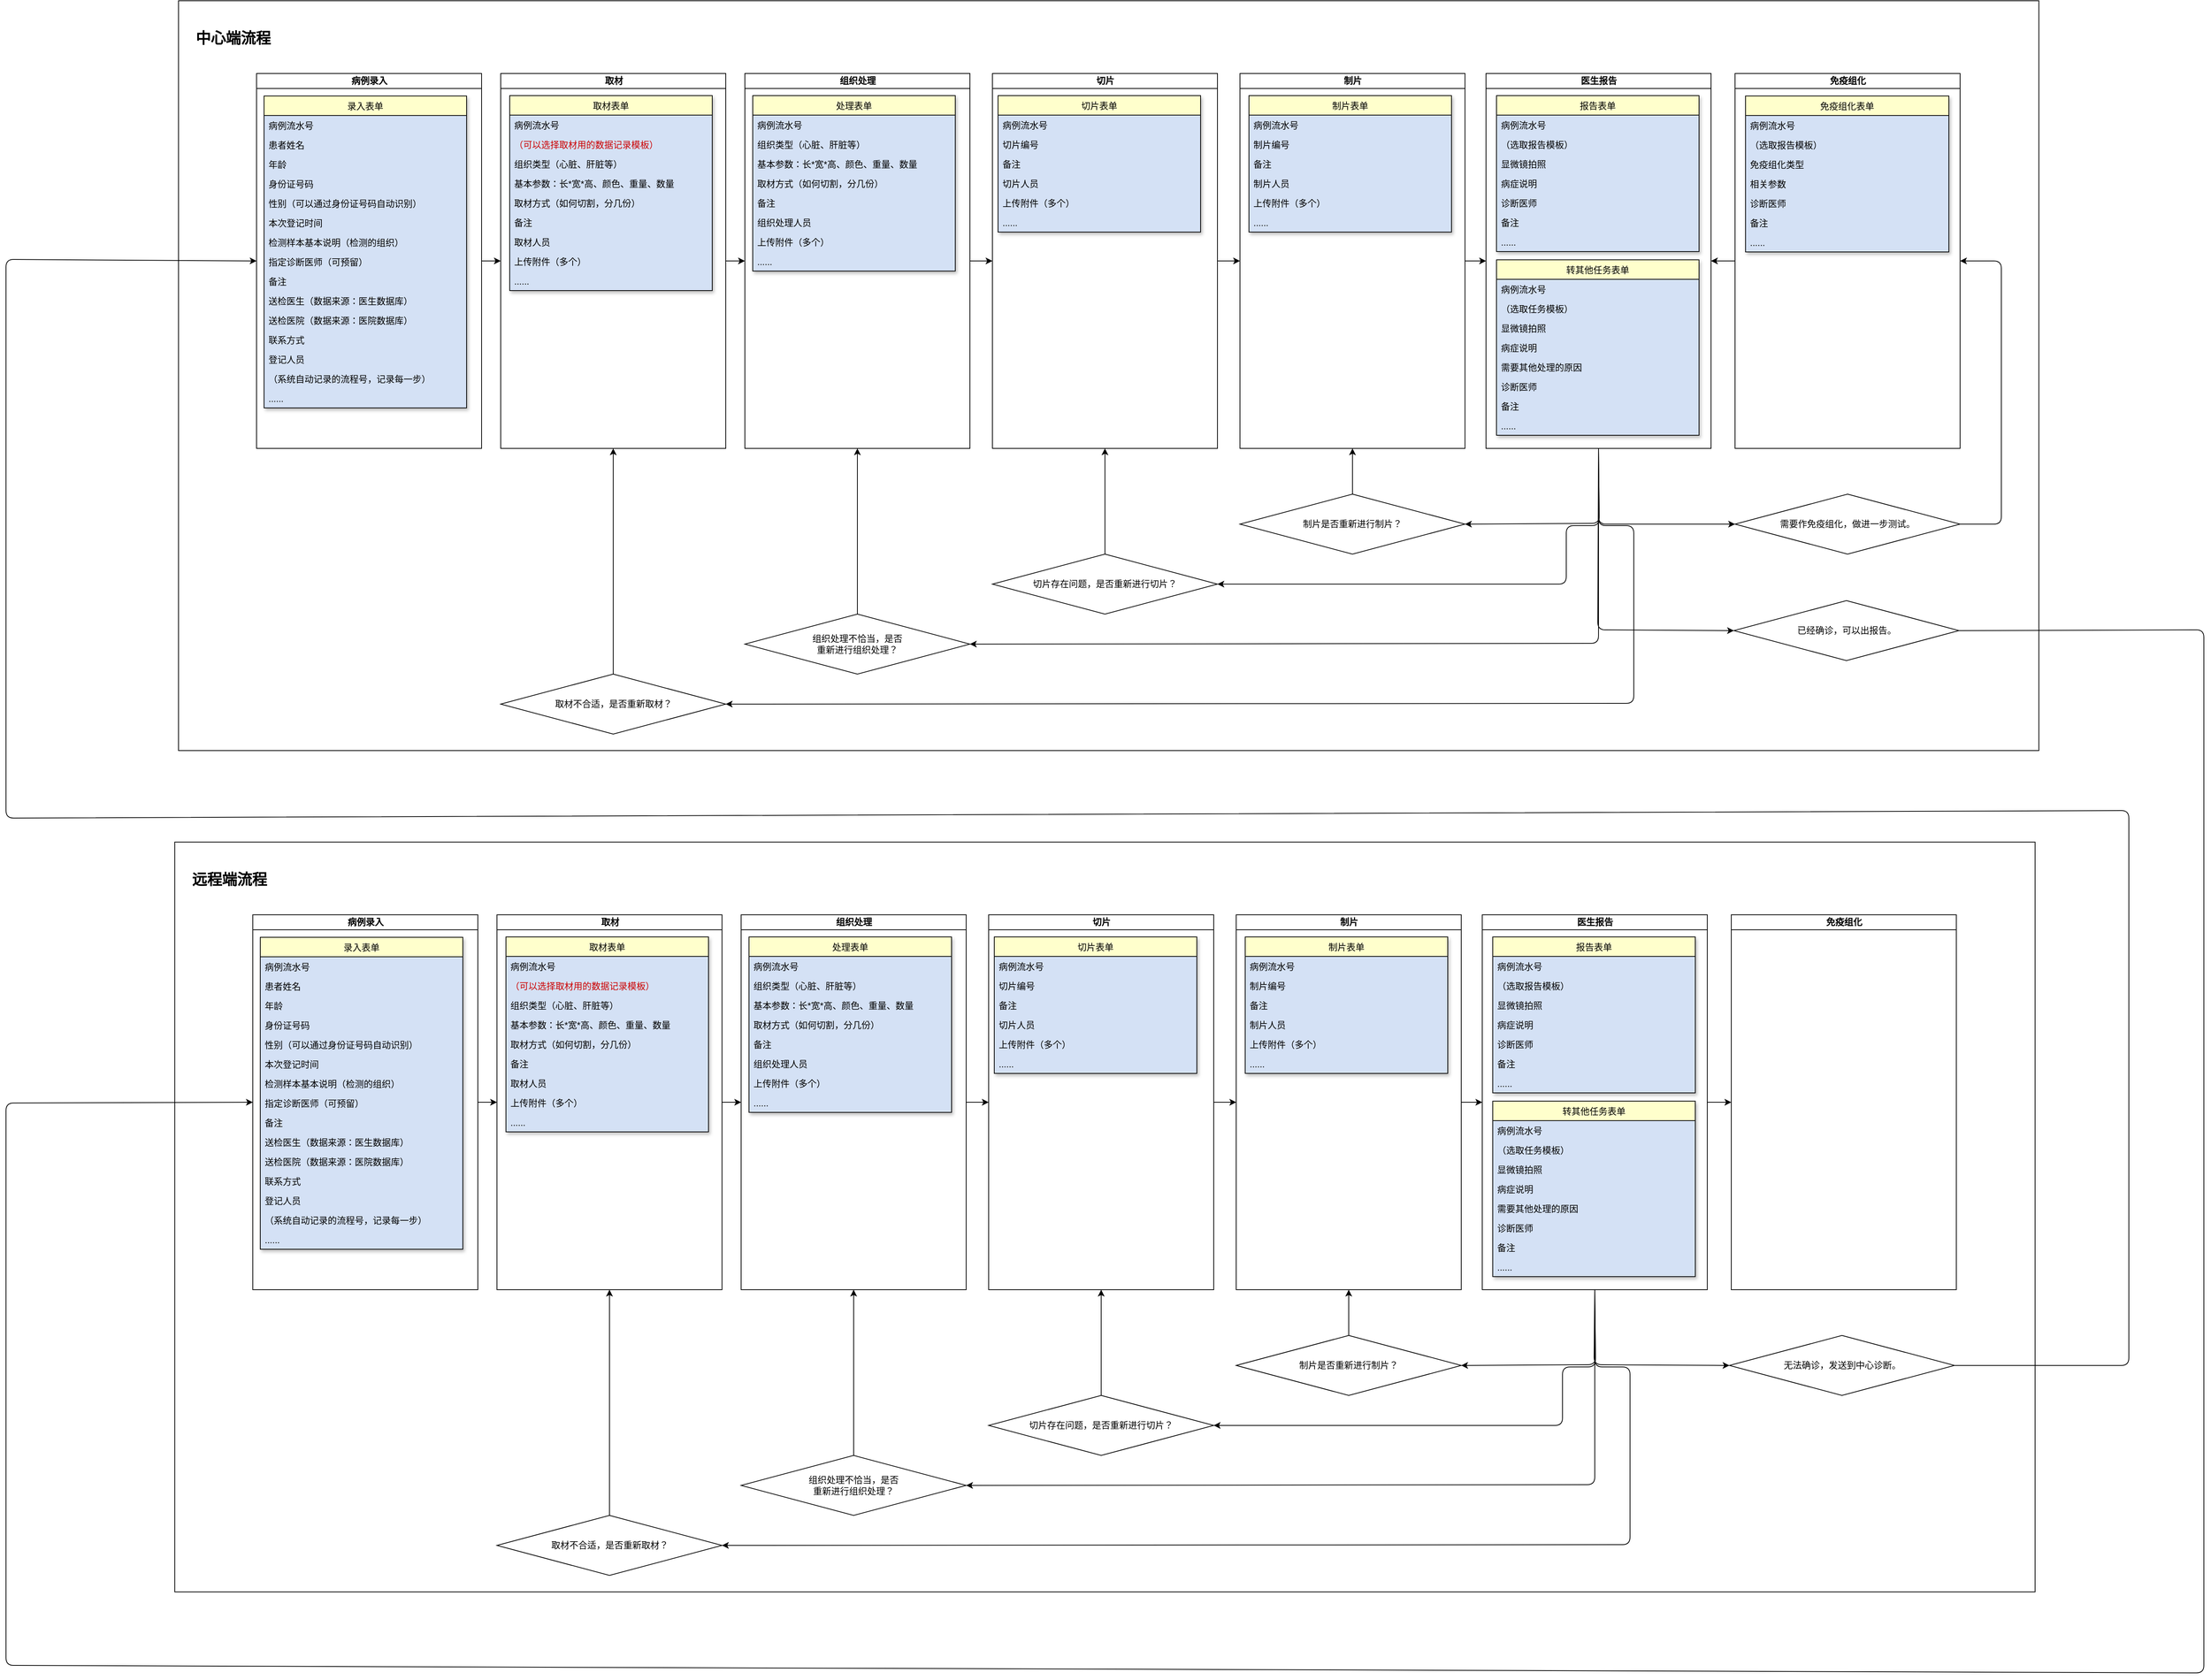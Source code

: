 <mxfile version="10.6.3" type="device"><diagram name="Page-1" id="e7e014a7-5840-1c2e-5031-d8a46d1fe8dd"><mxGraphModel dx="2809" dy="-3223" grid="1" gridSize="10" guides="1" tooltips="1" connect="1" arrows="1" fold="1" page="1" pageScale="1" pageWidth="1169" pageHeight="826" background="none" math="0" shadow="0"><root><mxCell id="0"/><mxCell id="1" parent="0"/><mxCell id="v46CP5DFXM0zTy_OG1L9-361" value="" style="endArrow=classic;html=1;shadow=0;strokeWidth=1;exitX=1;exitY=0.5;exitDx=0;exitDy=0;entryX=0;entryY=0.5;entryDx=0;entryDy=0;" parent="1" source="v46CP5DFXM0zTy_OG1L9-360" target="v46CP5DFXM0zTy_OG1L9-385" edge="1"><mxGeometry width="50" height="50" relative="1" as="geometry"><mxPoint x="1773" y="5259" as="sourcePoint"/><mxPoint x="-499" y="5920" as="targetPoint"/><Array as="points"><mxPoint x="2080" y="5099"/><mxPoint x="2080" y="6490"/><mxPoint x="-850" y="6480"/><mxPoint x="-850" y="5730"/></Array></mxGeometry></mxCell><mxCell id="v46CP5DFXM0zTy_OG1L9-383" value="" style="group" parent="1" vertex="1" connectable="0"><mxGeometry x="-625" y="5382" width="270" height="1000" as="geometry"/></mxCell><mxCell id="v46CP5DFXM0zTy_OG1L9-384" value="" style="rounded=0;whiteSpace=wrap;html=1;shadow=0;fillColor=none;gradientColor=none;strokeColor=#000000;" parent="v46CP5DFXM0zTy_OG1L9-383" vertex="1"><mxGeometry width="2480" height="1000" as="geometry"/></mxCell><mxCell id="v46CP5DFXM0zTy_OG1L9-385" value="病例录入" style="swimlane;html=1;startSize=20;horizontal=1;containerType=tree;" parent="v46CP5DFXM0zTy_OG1L9-383" vertex="1"><mxGeometry x="104" y="97" width="300" height="500" as="geometry"/></mxCell><mxCell id="v46CP5DFXM0zTy_OG1L9-386" value="录入表单" style="swimlane;fontStyle=0;childLayout=stackLayout;horizontal=1;startSize=26;fillColor=#FFFFCC;horizontalStack=0;resizeParent=1;resizeParentMax=0;resizeLast=0;collapsible=1;marginBottom=0;swimlaneFillColor=#D4E1F5;gradientColor=none;shadow=1;separatorColor=#000000;" parent="v46CP5DFXM0zTy_OG1L9-385" vertex="1"><mxGeometry x="10" y="30" width="270" height="416" as="geometry"><mxRectangle x="10" y="30" width="50" height="26" as="alternateBounds"/></mxGeometry></mxCell><mxCell id="v46CP5DFXM0zTy_OG1L9-387" value="病例流水号" style="text;strokeColor=none;fillColor=none;align=left;verticalAlign=top;spacingLeft=4;spacingRight=4;overflow=hidden;rotatable=0;points=[[0,0.5],[1,0.5]];portConstraint=eastwest;" parent="v46CP5DFXM0zTy_OG1L9-386" vertex="1"><mxGeometry y="26" width="270" height="26" as="geometry"/></mxCell><mxCell id="v46CP5DFXM0zTy_OG1L9-388" value="患者姓名" style="text;strokeColor=none;fillColor=none;align=left;verticalAlign=top;spacingLeft=4;spacingRight=4;overflow=hidden;rotatable=0;points=[[0,0.5],[1,0.5]];portConstraint=eastwest;" parent="v46CP5DFXM0zTy_OG1L9-386" vertex="1"><mxGeometry y="52" width="270" height="26" as="geometry"/></mxCell><mxCell id="v46CP5DFXM0zTy_OG1L9-389" value="年龄" style="text;strokeColor=none;fillColor=none;align=left;verticalAlign=top;spacingLeft=4;spacingRight=4;overflow=hidden;rotatable=0;points=[[0,0.5],[1,0.5]];portConstraint=eastwest;" parent="v46CP5DFXM0zTy_OG1L9-386" vertex="1"><mxGeometry y="78" width="270" height="26" as="geometry"/></mxCell><mxCell id="v46CP5DFXM0zTy_OG1L9-390" value="身份证号码" style="text;strokeColor=none;fillColor=none;align=left;verticalAlign=top;spacingLeft=4;spacingRight=4;overflow=hidden;rotatable=0;points=[[0,0.5],[1,0.5]];portConstraint=eastwest;" parent="v46CP5DFXM0zTy_OG1L9-386" vertex="1"><mxGeometry y="104" width="270" height="26" as="geometry"/></mxCell><mxCell id="v46CP5DFXM0zTy_OG1L9-391" value="性别（可以通过身份证号码自动识别）" style="text;strokeColor=none;fillColor=none;align=left;verticalAlign=top;spacingLeft=4;spacingRight=4;overflow=hidden;rotatable=0;points=[[0,0.5],[1,0.5]];portConstraint=eastwest;" parent="v46CP5DFXM0zTy_OG1L9-386" vertex="1"><mxGeometry y="130" width="270" height="26" as="geometry"/></mxCell><mxCell id="v46CP5DFXM0zTy_OG1L9-392" value="本次登记时间" style="text;strokeColor=none;fillColor=none;align=left;verticalAlign=top;spacingLeft=4;spacingRight=4;overflow=hidden;rotatable=0;points=[[0,0.5],[1,0.5]];portConstraint=eastwest;" parent="v46CP5DFXM0zTy_OG1L9-386" vertex="1"><mxGeometry y="156" width="270" height="26" as="geometry"/></mxCell><mxCell id="v46CP5DFXM0zTy_OG1L9-393" value="检测样本基本说明（检测的组织）" style="text;strokeColor=none;fillColor=none;align=left;verticalAlign=top;spacingLeft=4;spacingRight=4;overflow=hidden;rotatable=0;points=[[0,0.5],[1,0.5]];portConstraint=eastwest;" parent="v46CP5DFXM0zTy_OG1L9-386" vertex="1"><mxGeometry y="182" width="270" height="26" as="geometry"/></mxCell><mxCell id="v46CP5DFXM0zTy_OG1L9-394" value="指定诊断医师（可预留）" style="text;strokeColor=none;fillColor=none;align=left;verticalAlign=top;spacingLeft=4;spacingRight=4;overflow=hidden;rotatable=0;points=[[0,0.5],[1,0.5]];portConstraint=eastwest;" parent="v46CP5DFXM0zTy_OG1L9-386" vertex="1"><mxGeometry y="208" width="270" height="26" as="geometry"/></mxCell><mxCell id="v46CP5DFXM0zTy_OG1L9-395" value="备注" style="text;strokeColor=none;fillColor=none;align=left;verticalAlign=top;spacingLeft=4;spacingRight=4;overflow=hidden;rotatable=0;points=[[0,0.5],[1,0.5]];portConstraint=eastwest;" parent="v46CP5DFXM0zTy_OG1L9-386" vertex="1"><mxGeometry y="234" width="270" height="26" as="geometry"/></mxCell><mxCell id="v46CP5DFXM0zTy_OG1L9-396" value="送检医生（数据来源：医生数据库）" style="text;strokeColor=none;fillColor=none;align=left;verticalAlign=top;spacingLeft=4;spacingRight=4;overflow=hidden;rotatable=0;points=[[0,0.5],[1,0.5]];portConstraint=eastwest;" parent="v46CP5DFXM0zTy_OG1L9-386" vertex="1"><mxGeometry y="260" width="270" height="26" as="geometry"/></mxCell><mxCell id="v46CP5DFXM0zTy_OG1L9-397" value="送检医院（数据来源：医院数据库）" style="text;strokeColor=none;fillColor=none;align=left;verticalAlign=top;spacingLeft=4;spacingRight=4;overflow=hidden;rotatable=0;points=[[0,0.5],[1,0.5]];portConstraint=eastwest;" parent="v46CP5DFXM0zTy_OG1L9-386" vertex="1"><mxGeometry y="286" width="270" height="26" as="geometry"/></mxCell><mxCell id="v46CP5DFXM0zTy_OG1L9-398" value="联系方式" style="text;strokeColor=none;fillColor=none;align=left;verticalAlign=top;spacingLeft=4;spacingRight=4;overflow=hidden;rotatable=0;points=[[0,0.5],[1,0.5]];portConstraint=eastwest;" parent="v46CP5DFXM0zTy_OG1L9-386" vertex="1"><mxGeometry y="312" width="270" height="26" as="geometry"/></mxCell><mxCell id="v46CP5DFXM0zTy_OG1L9-399" value="登记人员" style="text;strokeColor=none;fillColor=none;align=left;verticalAlign=top;spacingLeft=4;spacingRight=4;overflow=hidden;rotatable=0;points=[[0,0.5],[1,0.5]];portConstraint=eastwest;" parent="v46CP5DFXM0zTy_OG1L9-386" vertex="1"><mxGeometry y="338" width="270" height="26" as="geometry"/></mxCell><mxCell id="v46CP5DFXM0zTy_OG1L9-400" value="（系统自动记录的流程号，记录每一步）" style="text;strokeColor=none;fillColor=none;align=left;verticalAlign=top;spacingLeft=4;spacingRight=4;overflow=hidden;rotatable=0;points=[[0,0.5],[1,0.5]];portConstraint=eastwest;" parent="v46CP5DFXM0zTy_OG1L9-386" vertex="1"><mxGeometry y="364" width="270" height="26" as="geometry"/></mxCell><mxCell id="v46CP5DFXM0zTy_OG1L9-401" value="......" style="text;strokeColor=none;fillColor=none;align=left;verticalAlign=top;spacingLeft=4;spacingRight=4;overflow=hidden;rotatable=0;points=[[0,0.5],[1,0.5]];portConstraint=eastwest;" parent="v46CP5DFXM0zTy_OG1L9-386" vertex="1"><mxGeometry y="390" width="270" height="26" as="geometry"/></mxCell><mxCell id="v46CP5DFXM0zTy_OG1L9-402" value="取材" style="swimlane;html=1;startSize=20;horizontal=1;containerType=tree;separatorColor=none;" parent="v46CP5DFXM0zTy_OG1L9-383" vertex="1"><mxGeometry x="429.5" y="97" width="300" height="500" as="geometry"/></mxCell><mxCell id="v46CP5DFXM0zTy_OG1L9-403" value="" style="edgeStyle=orthogonalEdgeStyle;rounded=0;orthogonalLoop=1;jettySize=auto;html=1;" parent="v46CP5DFXM0zTy_OG1L9-383" source="v46CP5DFXM0zTy_OG1L9-385" target="v46CP5DFXM0zTy_OG1L9-402" edge="1"><mxGeometry relative="1" as="geometry"/></mxCell><mxCell id="v46CP5DFXM0zTy_OG1L9-404" value="组织处理" style="swimlane;html=1;startSize=20;horizontal=1;containerType=tree;" parent="v46CP5DFXM0zTy_OG1L9-383" vertex="1"><mxGeometry x="755" y="97" width="300" height="500" as="geometry"/></mxCell><mxCell id="v46CP5DFXM0zTy_OG1L9-405" value="" style="edgeStyle=orthogonalEdgeStyle;rounded=0;orthogonalLoop=1;jettySize=auto;html=1;" parent="v46CP5DFXM0zTy_OG1L9-383" source="v46CP5DFXM0zTy_OG1L9-402" target="v46CP5DFXM0zTy_OG1L9-404" edge="1"><mxGeometry relative="1" as="geometry"/></mxCell><mxCell id="v46CP5DFXM0zTy_OG1L9-406" value="" style="edgeStyle=orthogonalEdgeStyle;rounded=0;orthogonalLoop=1;jettySize=auto;html=1;" parent="v46CP5DFXM0zTy_OG1L9-383" source="v46CP5DFXM0zTy_OG1L9-404" target="v46CP5DFXM0zTy_OG1L9-407" edge="1"><mxGeometry relative="1" as="geometry"/></mxCell><mxCell id="v46CP5DFXM0zTy_OG1L9-407" value="切片" style="swimlane;html=1;startSize=20;horizontal=1;containerType=tree;" parent="v46CP5DFXM0zTy_OG1L9-383" vertex="1"><mxGeometry x="1085" y="97" width="300" height="500" as="geometry"/></mxCell><mxCell id="v46CP5DFXM0zTy_OG1L9-408" value="制片" style="swimlane;html=1;startSize=20;horizontal=1;containerType=tree;flipV=0;" parent="v46CP5DFXM0zTy_OG1L9-383" vertex="1"><mxGeometry x="1415" y="97" width="300" height="500" as="geometry"/></mxCell><mxCell id="v46CP5DFXM0zTy_OG1L9-409" value="" style="edgeStyle=orthogonalEdgeStyle;rounded=0;orthogonalLoop=1;jettySize=auto;html=1;" parent="v46CP5DFXM0zTy_OG1L9-383" source="v46CP5DFXM0zTy_OG1L9-407" target="v46CP5DFXM0zTy_OG1L9-408" edge="1"><mxGeometry relative="1" as="geometry"/></mxCell><mxCell id="v46CP5DFXM0zTy_OG1L9-410" value="医生报告" style="swimlane;html=1;startSize=20;horizontal=1;containerType=tree;" parent="v46CP5DFXM0zTy_OG1L9-383" vertex="1"><mxGeometry x="1743" y="97" width="300" height="500" as="geometry"/></mxCell><mxCell id="v46CP5DFXM0zTy_OG1L9-411" value="" style="edgeStyle=orthogonalEdgeStyle;rounded=0;orthogonalLoop=1;jettySize=auto;html=1;" parent="v46CP5DFXM0zTy_OG1L9-383" source="v46CP5DFXM0zTy_OG1L9-408" target="v46CP5DFXM0zTy_OG1L9-410" edge="1"><mxGeometry relative="1" as="geometry"/></mxCell><mxCell id="v46CP5DFXM0zTy_OG1L9-412" value="免疫组化" style="swimlane;html=1;startSize=20;horizontal=1;containerType=tree;" parent="v46CP5DFXM0zTy_OG1L9-383" vertex="1"><mxGeometry x="2075" y="97" width="300" height="500" as="geometry"/></mxCell><mxCell id="v46CP5DFXM0zTy_OG1L9-413" value="" style="edgeStyle=orthogonalEdgeStyle;rounded=0;orthogonalLoop=1;jettySize=auto;html=1;" parent="v46CP5DFXM0zTy_OG1L9-383" source="v46CP5DFXM0zTy_OG1L9-410" target="v46CP5DFXM0zTy_OG1L9-412" edge="1"><mxGeometry relative="1" as="geometry"/></mxCell><mxCell id="v46CP5DFXM0zTy_OG1L9-414" value="" style="edgeStyle=orthogonalEdgeStyle;rounded=0;orthogonalLoop=1;jettySize=auto;html=1;shadow=0;entryX=0.5;entryY=1;entryDx=0;entryDy=0;" parent="v46CP5DFXM0zTy_OG1L9-383" source="v46CP5DFXM0zTy_OG1L9-415" target="v46CP5DFXM0zTy_OG1L9-404" edge="1"><mxGeometry relative="1" as="geometry"><mxPoint x="903" y="1148" as="targetPoint"/></mxGeometry></mxCell><mxCell id="v46CP5DFXM0zTy_OG1L9-415" value="&lt;div&gt;组织处理不恰当，是否&lt;/div&gt;&lt;div&gt;重新进行组织处理？&lt;/div&gt;" style="rhombus;whiteSpace=wrap;html=1;" parent="v46CP5DFXM0zTy_OG1L9-383" vertex="1"><mxGeometry x="755" y="818" width="300" height="80" as="geometry"/></mxCell><mxCell id="v46CP5DFXM0zTy_OG1L9-416" value="" style="edgeStyle=orthogonalEdgeStyle;rounded=0;orthogonalLoop=1;jettySize=auto;html=1;shadow=0;entryX=0.5;entryY=1;entryDx=0;entryDy=0;" parent="v46CP5DFXM0zTy_OG1L9-383" source="v46CP5DFXM0zTy_OG1L9-417" target="v46CP5DFXM0zTy_OG1L9-408" edge="1"><mxGeometry relative="1" as="geometry"><mxPoint x="1567.0" y="970.5" as="targetPoint"/></mxGeometry></mxCell><mxCell id="v46CP5DFXM0zTy_OG1L9-417" value="制片是否重新进行制片？" style="rhombus;whiteSpace=wrap;html=1;" parent="v46CP5DFXM0zTy_OG1L9-383" vertex="1"><mxGeometry x="1415" y="658" width="300" height="80" as="geometry"/></mxCell><mxCell id="v46CP5DFXM0zTy_OG1L9-418" value="" style="edgeStyle=orthogonalEdgeStyle;rounded=0;orthogonalLoop=1;jettySize=auto;html=1;shadow=0;entryX=0.5;entryY=1;entryDx=0;entryDy=0;" parent="v46CP5DFXM0zTy_OG1L9-383" source="v46CP5DFXM0zTy_OG1L9-419" target="v46CP5DFXM0zTy_OG1L9-402" edge="1"><mxGeometry relative="1" as="geometry"><mxPoint x="578" y="1238" as="targetPoint"/></mxGeometry></mxCell><mxCell id="v46CP5DFXM0zTy_OG1L9-419" value="&lt;div&gt;取材不合适，是否重新取材？&lt;/div&gt;" style="rhombus;whiteSpace=wrap;html=1;" parent="v46CP5DFXM0zTy_OG1L9-383" vertex="1"><mxGeometry x="429.5" y="898" width="300" height="80" as="geometry"/></mxCell><mxCell id="v46CP5DFXM0zTy_OG1L9-420" value="" style="edgeStyle=orthogonalEdgeStyle;rounded=0;orthogonalLoop=1;jettySize=auto;html=1;shadow=0;entryX=0.5;entryY=1;entryDx=0;entryDy=0;" parent="v46CP5DFXM0zTy_OG1L9-383" source="v46CP5DFXM0zTy_OG1L9-421" target="v46CP5DFXM0zTy_OG1L9-407" edge="1"><mxGeometry relative="1" as="geometry"><mxPoint x="1242" y="868" as="targetPoint"/></mxGeometry></mxCell><mxCell id="v46CP5DFXM0zTy_OG1L9-421" value="切片存在问题，是否重新进行切片？" style="rhombus;whiteSpace=wrap;html=1;" parent="v46CP5DFXM0zTy_OG1L9-383" vertex="1"><mxGeometry x="1085" y="738" width="300" height="80" as="geometry"/></mxCell><mxCell id="v46CP5DFXM0zTy_OG1L9-422" value="" style="endArrow=classic;html=1;shadow=0;strokeWidth=1;entryX=1;entryY=0.5;entryDx=0;entryDy=0;exitX=0.5;exitY=1;exitDx=0;exitDy=0;" parent="v46CP5DFXM0zTy_OG1L9-383" source="v46CP5DFXM0zTy_OG1L9-410" target="v46CP5DFXM0zTy_OG1L9-417" edge="1"><mxGeometry width="50" height="50" relative="1" as="geometry"><mxPoint x="1963" y="1178" as="sourcePoint"/><mxPoint x="1826.5" y="1090.5" as="targetPoint"/><Array as="points"><mxPoint x="1894" y="697"/></Array></mxGeometry></mxCell><mxCell id="v46CP5DFXM0zTy_OG1L9-423" value="" style="endArrow=classic;html=1;shadow=0;strokeWidth=1;entryX=1;entryY=0.5;entryDx=0;entryDy=0;exitX=0.5;exitY=1;exitDx=0;exitDy=0;" parent="v46CP5DFXM0zTy_OG1L9-383" source="v46CP5DFXM0zTy_OG1L9-410" target="v46CP5DFXM0zTy_OG1L9-421" edge="1"><mxGeometry width="50" height="50" relative="1" as="geometry"><mxPoint x="1773" y="1408" as="sourcePoint"/><mxPoint x="1823" y="1358" as="targetPoint"/><Array as="points"><mxPoint x="1894" y="700"/><mxPoint x="1850" y="700"/><mxPoint x="1850" y="778"/></Array></mxGeometry></mxCell><mxCell id="v46CP5DFXM0zTy_OG1L9-424" value="" style="endArrow=classic;html=1;shadow=0;strokeWidth=1;entryX=1;entryY=0.5;entryDx=0;entryDy=0;exitX=0.5;exitY=1;exitDx=0;exitDy=0;" parent="v46CP5DFXM0zTy_OG1L9-383" source="v46CP5DFXM0zTy_OG1L9-410" target="v46CP5DFXM0zTy_OG1L9-415" edge="1"><mxGeometry width="50" height="50" relative="1" as="geometry"><mxPoint x="1973" y="1268" as="sourcePoint"/><mxPoint x="1663" y="1293" as="targetPoint"/><Array as="points"><mxPoint x="1893" y="857"/></Array></mxGeometry></mxCell><mxCell id="v46CP5DFXM0zTy_OG1L9-425" value="" style="endArrow=classic;html=1;shadow=0;strokeWidth=1;entryX=1;entryY=0.5;entryDx=0;entryDy=0;exitX=0.5;exitY=1;exitDx=0;exitDy=0;" parent="v46CP5DFXM0zTy_OG1L9-383" source="v46CP5DFXM0zTy_OG1L9-410" target="v46CP5DFXM0zTy_OG1L9-419" edge="1"><mxGeometry width="50" height="50" relative="1" as="geometry"><mxPoint x="1793" y="1428" as="sourcePoint"/><mxPoint x="1843" y="1378" as="targetPoint"/><Array as="points"><mxPoint x="1893" y="700"/><mxPoint x="1940" y="700"/><mxPoint x="1940" y="937"/></Array></mxGeometry></mxCell><mxCell id="v46CP5DFXM0zTy_OG1L9-426" value="远程端流程" style="text;html=1;strokeColor=none;fillColor=none;align=center;verticalAlign=middle;whiteSpace=wrap;rounded=0;shadow=0;labelBorderColor=none;fontStyle=1;fontSize=20;" parent="v46CP5DFXM0zTy_OG1L9-383" vertex="1"><mxGeometry x="8" y="28" width="130" height="41" as="geometry"/></mxCell><mxCell id="v46CP5DFXM0zTy_OG1L9-427" value="取材表单" style="swimlane;fontStyle=0;childLayout=stackLayout;horizontal=1;startSize=26;fillColor=#FFFFCC;horizontalStack=0;resizeParent=1;resizeParentMax=0;resizeLast=0;collapsible=1;marginBottom=0;swimlaneFillColor=#D4E1F5;gradientColor=none;shadow=1;separatorColor=#000000;" parent="v46CP5DFXM0zTy_OG1L9-383" vertex="1"><mxGeometry x="441.5" y="126.5" width="270" height="260" as="geometry"><mxRectangle x="10" y="30" width="50" height="26" as="alternateBounds"/></mxGeometry></mxCell><mxCell id="v46CP5DFXM0zTy_OG1L9-428" value="病例流水号" style="text;strokeColor=none;fillColor=none;align=left;verticalAlign=top;spacingLeft=4;spacingRight=4;overflow=hidden;rotatable=0;points=[[0,0.5],[1,0.5]];portConstraint=eastwest;" parent="v46CP5DFXM0zTy_OG1L9-427" vertex="1"><mxGeometry y="26" width="270" height="26" as="geometry"/></mxCell><mxCell id="v46CP5DFXM0zTy_OG1L9-429" value="（可以选择取材用的数据记录模板）" style="text;strokeColor=none;fillColor=none;align=left;verticalAlign=top;spacingLeft=4;spacingRight=4;overflow=hidden;rotatable=0;points=[[0,0.5],[1,0.5]];portConstraint=eastwest;fontColor=#CC0000;" parent="v46CP5DFXM0zTy_OG1L9-427" vertex="1"><mxGeometry y="52" width="270" height="26" as="geometry"/></mxCell><mxCell id="v46CP5DFXM0zTy_OG1L9-430" value="组织类型（心脏、肝脏等）" style="text;strokeColor=none;fillColor=none;align=left;verticalAlign=top;spacingLeft=4;spacingRight=4;overflow=hidden;rotatable=0;points=[[0,0.5],[1,0.5]];portConstraint=eastwest;" parent="v46CP5DFXM0zTy_OG1L9-427" vertex="1"><mxGeometry y="78" width="270" height="26" as="geometry"/></mxCell><mxCell id="v46CP5DFXM0zTy_OG1L9-431" value="基本参数：长*宽*高、颜色、重量、数量" style="text;strokeColor=none;fillColor=none;align=left;verticalAlign=top;spacingLeft=4;spacingRight=4;overflow=hidden;rotatable=0;points=[[0,0.5],[1,0.5]];portConstraint=eastwest;" parent="v46CP5DFXM0zTy_OG1L9-427" vertex="1"><mxGeometry y="104" width="270" height="26" as="geometry"/></mxCell><mxCell id="v46CP5DFXM0zTy_OG1L9-432" value="取材方式（如何切割，分几份）" style="text;strokeColor=none;fillColor=none;align=left;verticalAlign=top;spacingLeft=4;spacingRight=4;overflow=hidden;rotatable=0;points=[[0,0.5],[1,0.5]];portConstraint=eastwest;" parent="v46CP5DFXM0zTy_OG1L9-427" vertex="1"><mxGeometry y="130" width="270" height="26" as="geometry"/></mxCell><mxCell id="v46CP5DFXM0zTy_OG1L9-433" value="备注" style="text;strokeColor=none;fillColor=none;align=left;verticalAlign=top;spacingLeft=4;spacingRight=4;overflow=hidden;rotatable=0;points=[[0,0.5],[1,0.5]];portConstraint=eastwest;" parent="v46CP5DFXM0zTy_OG1L9-427" vertex="1"><mxGeometry y="156" width="270" height="26" as="geometry"/></mxCell><mxCell id="v46CP5DFXM0zTy_OG1L9-434" value="取材人员" style="text;strokeColor=none;fillColor=none;align=left;verticalAlign=top;spacingLeft=4;spacingRight=4;overflow=hidden;rotatable=0;points=[[0,0.5],[1,0.5]];portConstraint=eastwest;" parent="v46CP5DFXM0zTy_OG1L9-427" vertex="1"><mxGeometry y="182" width="270" height="26" as="geometry"/></mxCell><mxCell id="v46CP5DFXM0zTy_OG1L9-435" value="上传附件（多个）" style="text;strokeColor=none;fillColor=none;align=left;verticalAlign=top;spacingLeft=4;spacingRight=4;overflow=hidden;rotatable=0;points=[[0,0.5],[1,0.5]];portConstraint=eastwest;" parent="v46CP5DFXM0zTy_OG1L9-427" vertex="1"><mxGeometry y="208" width="270" height="26" as="geometry"/></mxCell><mxCell id="v46CP5DFXM0zTy_OG1L9-436" value="......" style="text;strokeColor=none;fillColor=none;align=left;verticalAlign=top;spacingLeft=4;spacingRight=4;overflow=hidden;rotatable=0;points=[[0,0.5],[1,0.5]];portConstraint=eastwest;" parent="v46CP5DFXM0zTy_OG1L9-427" vertex="1"><mxGeometry y="234" width="270" height="26" as="geometry"/></mxCell><mxCell id="v46CP5DFXM0zTy_OG1L9-437" value="处理表单" style="swimlane;fontStyle=0;childLayout=stackLayout;horizontal=1;startSize=26;fillColor=#FFFFCC;horizontalStack=0;resizeParent=1;resizeParentMax=0;resizeLast=0;collapsible=1;marginBottom=0;swimlaneFillColor=#D4E1F5;gradientColor=none;shadow=1;separatorColor=#000000;" parent="v46CP5DFXM0zTy_OG1L9-383" vertex="1"><mxGeometry x="765.5" y="126.5" width="270" height="234" as="geometry"><mxRectangle x="10" y="30" width="50" height="26" as="alternateBounds"/></mxGeometry></mxCell><mxCell id="v46CP5DFXM0zTy_OG1L9-438" value="病例流水号" style="text;strokeColor=none;fillColor=none;align=left;verticalAlign=top;spacingLeft=4;spacingRight=4;overflow=hidden;rotatable=0;points=[[0,0.5],[1,0.5]];portConstraint=eastwest;" parent="v46CP5DFXM0zTy_OG1L9-437" vertex="1"><mxGeometry y="26" width="270" height="26" as="geometry"/></mxCell><mxCell id="v46CP5DFXM0zTy_OG1L9-439" value="组织类型（心脏、肝脏等）" style="text;strokeColor=none;fillColor=none;align=left;verticalAlign=top;spacingLeft=4;spacingRight=4;overflow=hidden;rotatable=0;points=[[0,0.5],[1,0.5]];portConstraint=eastwest;" parent="v46CP5DFXM0zTy_OG1L9-437" vertex="1"><mxGeometry y="52" width="270" height="26" as="geometry"/></mxCell><mxCell id="v46CP5DFXM0zTy_OG1L9-440" value="基本参数：长*宽*高、颜色、重量、数量" style="text;strokeColor=none;fillColor=none;align=left;verticalAlign=top;spacingLeft=4;spacingRight=4;overflow=hidden;rotatable=0;points=[[0,0.5],[1,0.5]];portConstraint=eastwest;" parent="v46CP5DFXM0zTy_OG1L9-437" vertex="1"><mxGeometry y="78" width="270" height="26" as="geometry"/></mxCell><mxCell id="v46CP5DFXM0zTy_OG1L9-441" value="取材方式（如何切割，分几份）" style="text;strokeColor=none;fillColor=none;align=left;verticalAlign=top;spacingLeft=4;spacingRight=4;overflow=hidden;rotatable=0;points=[[0,0.5],[1,0.5]];portConstraint=eastwest;" parent="v46CP5DFXM0zTy_OG1L9-437" vertex="1"><mxGeometry y="104" width="270" height="26" as="geometry"/></mxCell><mxCell id="v46CP5DFXM0zTy_OG1L9-442" value="备注" style="text;strokeColor=none;fillColor=none;align=left;verticalAlign=top;spacingLeft=4;spacingRight=4;overflow=hidden;rotatable=0;points=[[0,0.5],[1,0.5]];portConstraint=eastwest;" parent="v46CP5DFXM0zTy_OG1L9-437" vertex="1"><mxGeometry y="130" width="270" height="26" as="geometry"/></mxCell><mxCell id="v46CP5DFXM0zTy_OG1L9-443" value="组织处理人员" style="text;strokeColor=none;fillColor=none;align=left;verticalAlign=top;spacingLeft=4;spacingRight=4;overflow=hidden;rotatable=0;points=[[0,0.5],[1,0.5]];portConstraint=eastwest;" parent="v46CP5DFXM0zTy_OG1L9-437" vertex="1"><mxGeometry y="156" width="270" height="26" as="geometry"/></mxCell><mxCell id="v46CP5DFXM0zTy_OG1L9-444" value="上传附件（多个）" style="text;strokeColor=none;fillColor=none;align=left;verticalAlign=top;spacingLeft=4;spacingRight=4;overflow=hidden;rotatable=0;points=[[0,0.5],[1,0.5]];portConstraint=eastwest;" parent="v46CP5DFXM0zTy_OG1L9-437" vertex="1"><mxGeometry y="182" width="270" height="26" as="geometry"/></mxCell><mxCell id="v46CP5DFXM0zTy_OG1L9-445" value="......" style="text;strokeColor=none;fillColor=none;align=left;verticalAlign=top;spacingLeft=4;spacingRight=4;overflow=hidden;rotatable=0;points=[[0,0.5],[1,0.5]];portConstraint=eastwest;" parent="v46CP5DFXM0zTy_OG1L9-437" vertex="1"><mxGeometry y="208" width="270" height="26" as="geometry"/></mxCell><mxCell id="v46CP5DFXM0zTy_OG1L9-446" value="切片表单" style="swimlane;fontStyle=0;childLayout=stackLayout;horizontal=1;startSize=26;fillColor=#FFFFCC;horizontalStack=0;resizeParent=1;resizeParentMax=0;resizeLast=0;collapsible=1;marginBottom=0;swimlaneFillColor=#D4E1F5;gradientColor=none;shadow=1;separatorColor=#000000;" parent="v46CP5DFXM0zTy_OG1L9-383" vertex="1"><mxGeometry x="1092.5" y="126.5" width="270" height="182" as="geometry"><mxRectangle x="10" y="30" width="50" height="26" as="alternateBounds"/></mxGeometry></mxCell><mxCell id="v46CP5DFXM0zTy_OG1L9-447" value="病例流水号" style="text;strokeColor=none;fillColor=none;align=left;verticalAlign=top;spacingLeft=4;spacingRight=4;overflow=hidden;rotatable=0;points=[[0,0.5],[1,0.5]];portConstraint=eastwest;" parent="v46CP5DFXM0zTy_OG1L9-446" vertex="1"><mxGeometry y="26" width="270" height="26" as="geometry"/></mxCell><mxCell id="v46CP5DFXM0zTy_OG1L9-448" value="切片编号" style="text;strokeColor=none;fillColor=none;align=left;verticalAlign=top;spacingLeft=4;spacingRight=4;overflow=hidden;rotatable=0;points=[[0,0.5],[1,0.5]];portConstraint=eastwest;" parent="v46CP5DFXM0zTy_OG1L9-446" vertex="1"><mxGeometry y="52" width="270" height="26" as="geometry"/></mxCell><mxCell id="v46CP5DFXM0zTy_OG1L9-449" value="备注" style="text;strokeColor=none;fillColor=none;align=left;verticalAlign=top;spacingLeft=4;spacingRight=4;overflow=hidden;rotatable=0;points=[[0,0.5],[1,0.5]];portConstraint=eastwest;" parent="v46CP5DFXM0zTy_OG1L9-446" vertex="1"><mxGeometry y="78" width="270" height="26" as="geometry"/></mxCell><mxCell id="v46CP5DFXM0zTy_OG1L9-450" value="切片人员" style="text;strokeColor=none;fillColor=none;align=left;verticalAlign=top;spacingLeft=4;spacingRight=4;overflow=hidden;rotatable=0;points=[[0,0.5],[1,0.5]];portConstraint=eastwest;" parent="v46CP5DFXM0zTy_OG1L9-446" vertex="1"><mxGeometry y="104" width="270" height="26" as="geometry"/></mxCell><mxCell id="v46CP5DFXM0zTy_OG1L9-451" value="上传附件（多个）" style="text;strokeColor=none;fillColor=none;align=left;verticalAlign=top;spacingLeft=4;spacingRight=4;overflow=hidden;rotatable=0;points=[[0,0.5],[1,0.5]];portConstraint=eastwest;" parent="v46CP5DFXM0zTy_OG1L9-446" vertex="1"><mxGeometry y="130" width="270" height="26" as="geometry"/></mxCell><mxCell id="v46CP5DFXM0zTy_OG1L9-452" value="......" style="text;strokeColor=none;fillColor=none;align=left;verticalAlign=top;spacingLeft=4;spacingRight=4;overflow=hidden;rotatable=0;points=[[0,0.5],[1,0.5]];portConstraint=eastwest;" parent="v46CP5DFXM0zTy_OG1L9-446" vertex="1"><mxGeometry y="156" width="270" height="26" as="geometry"/></mxCell><mxCell id="v46CP5DFXM0zTy_OG1L9-453" value="制片表单" style="swimlane;fontStyle=0;childLayout=stackLayout;horizontal=1;startSize=26;fillColor=#FFFFCC;horizontalStack=0;resizeParent=1;resizeParentMax=0;resizeLast=0;collapsible=1;marginBottom=0;swimlaneFillColor=#D4E1F5;gradientColor=none;shadow=1;separatorColor=#000000;" parent="v46CP5DFXM0zTy_OG1L9-383" vertex="1"><mxGeometry x="1427" y="126.5" width="270" height="182" as="geometry"><mxRectangle x="10" y="30" width="50" height="26" as="alternateBounds"/></mxGeometry></mxCell><mxCell id="v46CP5DFXM0zTy_OG1L9-454" value="病例流水号" style="text;strokeColor=none;fillColor=none;align=left;verticalAlign=top;spacingLeft=4;spacingRight=4;overflow=hidden;rotatable=0;points=[[0,0.5],[1,0.5]];portConstraint=eastwest;" parent="v46CP5DFXM0zTy_OG1L9-453" vertex="1"><mxGeometry y="26" width="270" height="26" as="geometry"/></mxCell><mxCell id="v46CP5DFXM0zTy_OG1L9-455" value="制片编号" style="text;strokeColor=none;fillColor=none;align=left;verticalAlign=top;spacingLeft=4;spacingRight=4;overflow=hidden;rotatable=0;points=[[0,0.5],[1,0.5]];portConstraint=eastwest;" parent="v46CP5DFXM0zTy_OG1L9-453" vertex="1"><mxGeometry y="52" width="270" height="26" as="geometry"/></mxCell><mxCell id="v46CP5DFXM0zTy_OG1L9-456" value="备注" style="text;strokeColor=none;fillColor=none;align=left;verticalAlign=top;spacingLeft=4;spacingRight=4;overflow=hidden;rotatable=0;points=[[0,0.5],[1,0.5]];portConstraint=eastwest;" parent="v46CP5DFXM0zTy_OG1L9-453" vertex="1"><mxGeometry y="78" width="270" height="26" as="geometry"/></mxCell><mxCell id="v46CP5DFXM0zTy_OG1L9-457" value="制片人员" style="text;strokeColor=none;fillColor=none;align=left;verticalAlign=top;spacingLeft=4;spacingRight=4;overflow=hidden;rotatable=0;points=[[0,0.5],[1,0.5]];portConstraint=eastwest;" parent="v46CP5DFXM0zTy_OG1L9-453" vertex="1"><mxGeometry y="104" width="270" height="26" as="geometry"/></mxCell><mxCell id="v46CP5DFXM0zTy_OG1L9-458" value="上传附件（多个）" style="text;strokeColor=none;fillColor=none;align=left;verticalAlign=top;spacingLeft=4;spacingRight=4;overflow=hidden;rotatable=0;points=[[0,0.5],[1,0.5]];portConstraint=eastwest;" parent="v46CP5DFXM0zTy_OG1L9-453" vertex="1"><mxGeometry y="130" width="270" height="26" as="geometry"/></mxCell><mxCell id="v46CP5DFXM0zTy_OG1L9-459" value="......" style="text;strokeColor=none;fillColor=none;align=left;verticalAlign=top;spacingLeft=4;spacingRight=4;overflow=hidden;rotatable=0;points=[[0,0.5],[1,0.5]];portConstraint=eastwest;" parent="v46CP5DFXM0zTy_OG1L9-453" vertex="1"><mxGeometry y="156" width="270" height="26" as="geometry"/></mxCell><mxCell id="v46CP5DFXM0zTy_OG1L9-460" value="报告表单" style="swimlane;fontStyle=0;childLayout=stackLayout;horizontal=1;startSize=26;fillColor=#FFFFCC;horizontalStack=0;resizeParent=1;resizeParentMax=0;resizeLast=0;collapsible=1;marginBottom=0;swimlaneFillColor=#D4E1F5;gradientColor=none;shadow=1;separatorColor=#000000;" parent="v46CP5DFXM0zTy_OG1L9-383" vertex="1"><mxGeometry x="1757" y="126.5" width="270" height="208" as="geometry"><mxRectangle x="10" y="30" width="50" height="26" as="alternateBounds"/></mxGeometry></mxCell><mxCell id="v46CP5DFXM0zTy_OG1L9-461" value="病例流水号" style="text;strokeColor=none;fillColor=none;align=left;verticalAlign=top;spacingLeft=4;spacingRight=4;overflow=hidden;rotatable=0;points=[[0,0.5],[1,0.5]];portConstraint=eastwest;" parent="v46CP5DFXM0zTy_OG1L9-460" vertex="1"><mxGeometry y="26" width="270" height="26" as="geometry"/></mxCell><mxCell id="v46CP5DFXM0zTy_OG1L9-462" value="（选取报告模板）" style="text;strokeColor=none;fillColor=none;align=left;verticalAlign=top;spacingLeft=4;spacingRight=4;overflow=hidden;rotatable=0;points=[[0,0.5],[1,0.5]];portConstraint=eastwest;" parent="v46CP5DFXM0zTy_OG1L9-460" vertex="1"><mxGeometry y="52" width="270" height="26" as="geometry"/></mxCell><mxCell id="v46CP5DFXM0zTy_OG1L9-463" value="显微镜拍照" style="text;strokeColor=none;fillColor=none;align=left;verticalAlign=top;spacingLeft=4;spacingRight=4;overflow=hidden;rotatable=0;points=[[0,0.5],[1,0.5]];portConstraint=eastwest;" parent="v46CP5DFXM0zTy_OG1L9-460" vertex="1"><mxGeometry y="78" width="270" height="26" as="geometry"/></mxCell><mxCell id="v46CP5DFXM0zTy_OG1L9-464" value="病症说明" style="text;strokeColor=none;fillColor=none;align=left;verticalAlign=top;spacingLeft=4;spacingRight=4;overflow=hidden;rotatable=0;points=[[0,0.5],[1,0.5]];portConstraint=eastwest;" parent="v46CP5DFXM0zTy_OG1L9-460" vertex="1"><mxGeometry y="104" width="270" height="26" as="geometry"/></mxCell><mxCell id="v46CP5DFXM0zTy_OG1L9-465" value="诊断医师" style="text;strokeColor=none;fillColor=none;align=left;verticalAlign=top;spacingLeft=4;spacingRight=4;overflow=hidden;rotatable=0;points=[[0,0.5],[1,0.5]];portConstraint=eastwest;" parent="v46CP5DFXM0zTy_OG1L9-460" vertex="1"><mxGeometry y="130" width="270" height="26" as="geometry"/></mxCell><mxCell id="v46CP5DFXM0zTy_OG1L9-466" value="备注" style="text;strokeColor=none;fillColor=none;align=left;verticalAlign=top;spacingLeft=4;spacingRight=4;overflow=hidden;rotatable=0;points=[[0,0.5],[1,0.5]];portConstraint=eastwest;" parent="v46CP5DFXM0zTy_OG1L9-460" vertex="1"><mxGeometry y="156" width="270" height="26" as="geometry"/></mxCell><mxCell id="v46CP5DFXM0zTy_OG1L9-467" value="......" style="text;strokeColor=none;fillColor=none;align=left;verticalAlign=top;spacingLeft=4;spacingRight=4;overflow=hidden;rotatable=0;points=[[0,0.5],[1,0.5]];portConstraint=eastwest;" parent="v46CP5DFXM0zTy_OG1L9-460" vertex="1"><mxGeometry y="182" width="270" height="26" as="geometry"/></mxCell><mxCell id="v46CP5DFXM0zTy_OG1L9-468" value="转其他任务表单" style="swimlane;fontStyle=0;childLayout=stackLayout;horizontal=1;startSize=26;fillColor=#FFFFCC;horizontalStack=0;resizeParent=1;resizeParentMax=0;resizeLast=0;collapsible=1;marginBottom=0;swimlaneFillColor=#D4E1F5;gradientColor=none;shadow=1;separatorColor=#000000;" parent="v46CP5DFXM0zTy_OG1L9-383" vertex="1"><mxGeometry x="1757" y="345.5" width="270" height="234" as="geometry"><mxRectangle x="10" y="30" width="50" height="26" as="alternateBounds"/></mxGeometry></mxCell><mxCell id="v46CP5DFXM0zTy_OG1L9-469" value="病例流水号" style="text;strokeColor=none;fillColor=none;align=left;verticalAlign=top;spacingLeft=4;spacingRight=4;overflow=hidden;rotatable=0;points=[[0,0.5],[1,0.5]];portConstraint=eastwest;" parent="v46CP5DFXM0zTy_OG1L9-468" vertex="1"><mxGeometry y="26" width="270" height="26" as="geometry"/></mxCell><mxCell id="v46CP5DFXM0zTy_OG1L9-470" value="（选取任务模板）" style="text;strokeColor=none;fillColor=none;align=left;verticalAlign=top;spacingLeft=4;spacingRight=4;overflow=hidden;rotatable=0;points=[[0,0.5],[1,0.5]];portConstraint=eastwest;" parent="v46CP5DFXM0zTy_OG1L9-468" vertex="1"><mxGeometry y="52" width="270" height="26" as="geometry"/></mxCell><mxCell id="v46CP5DFXM0zTy_OG1L9-471" value="显微镜拍照" style="text;strokeColor=none;fillColor=none;align=left;verticalAlign=top;spacingLeft=4;spacingRight=4;overflow=hidden;rotatable=0;points=[[0,0.5],[1,0.5]];portConstraint=eastwest;" parent="v46CP5DFXM0zTy_OG1L9-468" vertex="1"><mxGeometry y="78" width="270" height="26" as="geometry"/></mxCell><mxCell id="v46CP5DFXM0zTy_OG1L9-472" value="病症说明" style="text;strokeColor=none;fillColor=none;align=left;verticalAlign=top;spacingLeft=4;spacingRight=4;overflow=hidden;rotatable=0;points=[[0,0.5],[1,0.5]];portConstraint=eastwest;" parent="v46CP5DFXM0zTy_OG1L9-468" vertex="1"><mxGeometry y="104" width="270" height="26" as="geometry"/></mxCell><mxCell id="v46CP5DFXM0zTy_OG1L9-473" value="需要其他处理的原因" style="text;strokeColor=none;fillColor=none;align=left;verticalAlign=top;spacingLeft=4;spacingRight=4;overflow=hidden;rotatable=0;points=[[0,0.5],[1,0.5]];portConstraint=eastwest;" parent="v46CP5DFXM0zTy_OG1L9-468" vertex="1"><mxGeometry y="130" width="270" height="26" as="geometry"/></mxCell><mxCell id="v46CP5DFXM0zTy_OG1L9-474" value="诊断医师" style="text;strokeColor=none;fillColor=none;align=left;verticalAlign=top;spacingLeft=4;spacingRight=4;overflow=hidden;rotatable=0;points=[[0,0.5],[1,0.5]];portConstraint=eastwest;" parent="v46CP5DFXM0zTy_OG1L9-468" vertex="1"><mxGeometry y="156" width="270" height="26" as="geometry"/></mxCell><mxCell id="v46CP5DFXM0zTy_OG1L9-475" value="备注" style="text;strokeColor=none;fillColor=none;align=left;verticalAlign=top;spacingLeft=4;spacingRight=4;overflow=hidden;rotatable=0;points=[[0,0.5],[1,0.5]];portConstraint=eastwest;" parent="v46CP5DFXM0zTy_OG1L9-468" vertex="1"><mxGeometry y="182" width="270" height="26" as="geometry"/></mxCell><mxCell id="v46CP5DFXM0zTy_OG1L9-476" value="......" style="text;strokeColor=none;fillColor=none;align=left;verticalAlign=top;spacingLeft=4;spacingRight=4;overflow=hidden;rotatable=0;points=[[0,0.5],[1,0.5]];portConstraint=eastwest;" parent="v46CP5DFXM0zTy_OG1L9-468" vertex="1"><mxGeometry y="208" width="270" height="26" as="geometry"/></mxCell><mxCell id="v46CP5DFXM0zTy_OG1L9-477" value="无法确诊，发送到中心诊断。" style="rhombus;whiteSpace=wrap;html=1;" parent="v46CP5DFXM0zTy_OG1L9-383" vertex="1"><mxGeometry x="2072.5" y="658" width="300" height="80" as="geometry"/></mxCell><mxCell id="v46CP5DFXM0zTy_OG1L9-478" value="" style="endArrow=classic;html=1;shadow=0;strokeWidth=1;exitX=0.5;exitY=1;exitDx=0;exitDy=0;entryX=0;entryY=0.5;entryDx=0;entryDy=0;" parent="v46CP5DFXM0zTy_OG1L9-383" source="v46CP5DFXM0zTy_OG1L9-410" target="v46CP5DFXM0zTy_OG1L9-477" edge="1"><mxGeometry width="50" height="50" relative="1" as="geometry"><mxPoint x="388.5" y="767.5" as="sourcePoint"/><mxPoint x="2951" y="2030" as="targetPoint"/><Array as="points"><mxPoint x="1892" y="697"/></Array></mxGeometry></mxCell><mxCell id="v46CP5DFXM0zTy_OG1L9-479" value="" style="endArrow=classic;html=1;shadow=0;strokeWidth=1;fontSize=20;fontColor=#CC0000;entryX=0;entryY=0.5;entryDx=0;entryDy=0;exitX=1;exitY=0.5;exitDx=0;exitDy=0;" parent="1" source="v46CP5DFXM0zTy_OG1L9-477" target="v46CP5DFXM0zTy_OG1L9-136" edge="1"><mxGeometry width="50" height="50" relative="1" as="geometry"><mxPoint x="-840" y="5480" as="sourcePoint"/><mxPoint x="-790" y="5430" as="targetPoint"/><Array as="points"><mxPoint x="1980" y="6080"/><mxPoint x="1980" y="5340"/><mxPoint x="-850" y="5350"/><mxPoint x="-850" y="4605"/></Array></mxGeometry></mxCell><mxCell id="v46CP5DFXM0zTy_OG1L9-134" value="" style="rounded=0;whiteSpace=wrap;html=1;shadow=0;fillColor=none;gradientColor=none;strokeColor=#000000;" parent="1" vertex="1"><mxGeometry x="-620" y="4260" width="2480" height="1000" as="geometry"/></mxCell><mxCell id="v46CP5DFXM0zTy_OG1L9-136" value="病例录入" style="swimlane;html=1;startSize=20;horizontal=1;containerType=tree;" parent="1" vertex="1"><mxGeometry x="-516" y="4357" width="300" height="500" as="geometry"/></mxCell><mxCell id="v46CP5DFXM0zTy_OG1L9-137" value="录入表单" style="swimlane;fontStyle=0;childLayout=stackLayout;horizontal=1;startSize=26;fillColor=#FFFFCC;horizontalStack=0;resizeParent=1;resizeParentMax=0;resizeLast=0;collapsible=1;marginBottom=0;swimlaneFillColor=#D4E1F5;gradientColor=none;shadow=1;separatorColor=#000000;" parent="v46CP5DFXM0zTy_OG1L9-136" vertex="1"><mxGeometry x="10" y="30" width="270" height="416" as="geometry"><mxRectangle x="10" y="30" width="50" height="26" as="alternateBounds"/></mxGeometry></mxCell><mxCell id="v46CP5DFXM0zTy_OG1L9-138" value="病例流水号" style="text;strokeColor=none;fillColor=none;align=left;verticalAlign=top;spacingLeft=4;spacingRight=4;overflow=hidden;rotatable=0;points=[[0,0.5],[1,0.5]];portConstraint=eastwest;" parent="v46CP5DFXM0zTy_OG1L9-137" vertex="1"><mxGeometry y="26" width="270" height="26" as="geometry"/></mxCell><mxCell id="v46CP5DFXM0zTy_OG1L9-139" value="患者姓名" style="text;strokeColor=none;fillColor=none;align=left;verticalAlign=top;spacingLeft=4;spacingRight=4;overflow=hidden;rotatable=0;points=[[0,0.5],[1,0.5]];portConstraint=eastwest;" parent="v46CP5DFXM0zTy_OG1L9-137" vertex="1"><mxGeometry y="52" width="270" height="26" as="geometry"/></mxCell><mxCell id="v46CP5DFXM0zTy_OG1L9-140" value="年龄" style="text;strokeColor=none;fillColor=none;align=left;verticalAlign=top;spacingLeft=4;spacingRight=4;overflow=hidden;rotatable=0;points=[[0,0.5],[1,0.5]];portConstraint=eastwest;" parent="v46CP5DFXM0zTy_OG1L9-137" vertex="1"><mxGeometry y="78" width="270" height="26" as="geometry"/></mxCell><mxCell id="v46CP5DFXM0zTy_OG1L9-174" value="身份证号码" style="text;strokeColor=none;fillColor=none;align=left;verticalAlign=top;spacingLeft=4;spacingRight=4;overflow=hidden;rotatable=0;points=[[0,0.5],[1,0.5]];portConstraint=eastwest;" parent="v46CP5DFXM0zTy_OG1L9-137" vertex="1"><mxGeometry y="104" width="270" height="26" as="geometry"/></mxCell><mxCell id="v46CP5DFXM0zTy_OG1L9-175" value="性别（可以通过身份证号码自动识别）" style="text;strokeColor=none;fillColor=none;align=left;verticalAlign=top;spacingLeft=4;spacingRight=4;overflow=hidden;rotatable=0;points=[[0,0.5],[1,0.5]];portConstraint=eastwest;" parent="v46CP5DFXM0zTy_OG1L9-137" vertex="1"><mxGeometry y="130" width="270" height="26" as="geometry"/></mxCell><mxCell id="v46CP5DFXM0zTy_OG1L9-177" value="本次登记时间" style="text;strokeColor=none;fillColor=none;align=left;verticalAlign=top;spacingLeft=4;spacingRight=4;overflow=hidden;rotatable=0;points=[[0,0.5],[1,0.5]];portConstraint=eastwest;" parent="v46CP5DFXM0zTy_OG1L9-137" vertex="1"><mxGeometry y="156" width="270" height="26" as="geometry"/></mxCell><mxCell id="v46CP5DFXM0zTy_OG1L9-178" value="检测样本基本说明（检测的组织）" style="text;strokeColor=none;fillColor=none;align=left;verticalAlign=top;spacingLeft=4;spacingRight=4;overflow=hidden;rotatable=0;points=[[0,0.5],[1,0.5]];portConstraint=eastwest;" parent="v46CP5DFXM0zTy_OG1L9-137" vertex="1"><mxGeometry y="182" width="270" height="26" as="geometry"/></mxCell><mxCell id="v46CP5DFXM0zTy_OG1L9-179" value="指定诊断医师（可预留）" style="text;strokeColor=none;fillColor=none;align=left;verticalAlign=top;spacingLeft=4;spacingRight=4;overflow=hidden;rotatable=0;points=[[0,0.5],[1,0.5]];portConstraint=eastwest;" parent="v46CP5DFXM0zTy_OG1L9-137" vertex="1"><mxGeometry y="208" width="270" height="26" as="geometry"/></mxCell><mxCell id="v46CP5DFXM0zTy_OG1L9-180" value="备注" style="text;strokeColor=none;fillColor=none;align=left;verticalAlign=top;spacingLeft=4;spacingRight=4;overflow=hidden;rotatable=0;points=[[0,0.5],[1,0.5]];portConstraint=eastwest;" parent="v46CP5DFXM0zTy_OG1L9-137" vertex="1"><mxGeometry y="234" width="270" height="26" as="geometry"/></mxCell><mxCell id="v46CP5DFXM0zTy_OG1L9-182" value="送检医生（数据来源：医生数据库）" style="text;strokeColor=none;fillColor=none;align=left;verticalAlign=top;spacingLeft=4;spacingRight=4;overflow=hidden;rotatable=0;points=[[0,0.5],[1,0.5]];portConstraint=eastwest;" parent="v46CP5DFXM0zTy_OG1L9-137" vertex="1"><mxGeometry y="260" width="270" height="26" as="geometry"/></mxCell><mxCell id="v46CP5DFXM0zTy_OG1L9-183" value="送检医院（数据来源：医院数据库）" style="text;strokeColor=none;fillColor=none;align=left;verticalAlign=top;spacingLeft=4;spacingRight=4;overflow=hidden;rotatable=0;points=[[0,0.5],[1,0.5]];portConstraint=eastwest;" parent="v46CP5DFXM0zTy_OG1L9-137" vertex="1"><mxGeometry y="286" width="270" height="26" as="geometry"/></mxCell><mxCell id="v46CP5DFXM0zTy_OG1L9-184" value="联系方式" style="text;strokeColor=none;fillColor=none;align=left;verticalAlign=top;spacingLeft=4;spacingRight=4;overflow=hidden;rotatable=0;points=[[0,0.5],[1,0.5]];portConstraint=eastwest;" parent="v46CP5DFXM0zTy_OG1L9-137" vertex="1"><mxGeometry y="312" width="270" height="26" as="geometry"/></mxCell><mxCell id="v46CP5DFXM0zTy_OG1L9-216" value="登记人员" style="text;strokeColor=none;fillColor=none;align=left;verticalAlign=top;spacingLeft=4;spacingRight=4;overflow=hidden;rotatable=0;points=[[0,0.5],[1,0.5]];portConstraint=eastwest;" parent="v46CP5DFXM0zTy_OG1L9-137" vertex="1"><mxGeometry y="338" width="270" height="26" as="geometry"/></mxCell><mxCell id="v46CP5DFXM0zTy_OG1L9-189" value="（系统自动记录的流程号，记录每一步）" style="text;strokeColor=none;fillColor=none;align=left;verticalAlign=top;spacingLeft=4;spacingRight=4;overflow=hidden;rotatable=0;points=[[0,0.5],[1,0.5]];portConstraint=eastwest;" parent="v46CP5DFXM0zTy_OG1L9-137" vertex="1"><mxGeometry y="364" width="270" height="26" as="geometry"/></mxCell><mxCell id="v46CP5DFXM0zTy_OG1L9-215" value="......" style="text;strokeColor=none;fillColor=none;align=left;verticalAlign=top;spacingLeft=4;spacingRight=4;overflow=hidden;rotatable=0;points=[[0,0.5],[1,0.5]];portConstraint=eastwest;" parent="v46CP5DFXM0zTy_OG1L9-137" vertex="1"><mxGeometry y="390" width="270" height="26" as="geometry"/></mxCell><mxCell id="v46CP5DFXM0zTy_OG1L9-142" value="取材" style="swimlane;html=1;startSize=20;horizontal=1;containerType=tree;separatorColor=none;" parent="1" vertex="1"><mxGeometry x="-190.5" y="4357" width="300" height="500" as="geometry"/></mxCell><mxCell id="v46CP5DFXM0zTy_OG1L9-135" value="" style="edgeStyle=orthogonalEdgeStyle;rounded=0;orthogonalLoop=1;jettySize=auto;html=1;" parent="1" source="v46CP5DFXM0zTy_OG1L9-136" target="v46CP5DFXM0zTy_OG1L9-142" edge="1"><mxGeometry relative="1" as="geometry"/></mxCell><mxCell id="v46CP5DFXM0zTy_OG1L9-143" value="组织处理" style="swimlane;html=1;startSize=20;horizontal=1;containerType=tree;" parent="1" vertex="1"><mxGeometry x="135" y="4357" width="300" height="500" as="geometry"/></mxCell><mxCell id="v46CP5DFXM0zTy_OG1L9-141" value="" style="edgeStyle=orthogonalEdgeStyle;rounded=0;orthogonalLoop=1;jettySize=auto;html=1;" parent="1" source="v46CP5DFXM0zTy_OG1L9-142" target="v46CP5DFXM0zTy_OG1L9-143" edge="1"><mxGeometry relative="1" as="geometry"/></mxCell><mxCell id="v46CP5DFXM0zTy_OG1L9-145" value="" style="edgeStyle=orthogonalEdgeStyle;rounded=0;orthogonalLoop=1;jettySize=auto;html=1;" parent="1" source="v46CP5DFXM0zTy_OG1L9-143" target="v46CP5DFXM0zTy_OG1L9-146" edge="1"><mxGeometry relative="1" as="geometry"/></mxCell><mxCell id="v46CP5DFXM0zTy_OG1L9-146" value="切片" style="swimlane;html=1;startSize=20;horizontal=1;containerType=tree;" parent="1" vertex="1"><mxGeometry x="465" y="4357" width="300" height="500" as="geometry"/></mxCell><mxCell id="v46CP5DFXM0zTy_OG1L9-148" value="制片" style="swimlane;html=1;startSize=20;horizontal=1;containerType=tree;flipV=0;" parent="1" vertex="1"><mxGeometry x="795" y="4357" width="300" height="500" as="geometry"/></mxCell><mxCell id="v46CP5DFXM0zTy_OG1L9-144" value="" style="edgeStyle=orthogonalEdgeStyle;rounded=0;orthogonalLoop=1;jettySize=auto;html=1;" parent="1" source="v46CP5DFXM0zTy_OG1L9-146" target="v46CP5DFXM0zTy_OG1L9-148" edge="1"><mxGeometry relative="1" as="geometry"/></mxCell><mxCell id="v46CP5DFXM0zTy_OG1L9-150" value="医生报告" style="swimlane;html=1;startSize=20;horizontal=1;containerType=tree;" parent="1" vertex="1"><mxGeometry x="1123" y="4357" width="300" height="500" as="geometry"/></mxCell><mxCell id="v46CP5DFXM0zTy_OG1L9-147" value="" style="edgeStyle=orthogonalEdgeStyle;rounded=0;orthogonalLoop=1;jettySize=auto;html=1;" parent="1" source="v46CP5DFXM0zTy_OG1L9-148" target="v46CP5DFXM0zTy_OG1L9-150" edge="1"><mxGeometry relative="1" as="geometry"/></mxCell><mxCell id="v46CP5DFXM0zTy_OG1L9-151" value="免疫组化" style="swimlane;html=1;startSize=20;horizontal=1;containerType=tree;" parent="1" vertex="1"><mxGeometry x="1455" y="4357" width="300" height="500" as="geometry"/></mxCell><mxCell id="v46CP5DFXM0zTy_OG1L9-149" value="" style="edgeStyle=orthogonalEdgeStyle;rounded=0;orthogonalLoop=1;jettySize=auto;html=1;" parent="1" source="v46CP5DFXM0zTy_OG1L9-151" target="v46CP5DFXM0zTy_OG1L9-150" edge="1"><mxGeometry relative="1" as="geometry"/></mxCell><mxCell id="v46CP5DFXM0zTy_OG1L9-152" value="" style="edgeStyle=orthogonalEdgeStyle;rounded=0;orthogonalLoop=1;jettySize=auto;html=1;shadow=0;entryX=0.5;entryY=1;entryDx=0;entryDy=0;" parent="1" source="v46CP5DFXM0zTy_OG1L9-153" target="v46CP5DFXM0zTy_OG1L9-143" edge="1"><mxGeometry relative="1" as="geometry"><mxPoint x="283" y="5408" as="targetPoint"/></mxGeometry></mxCell><mxCell id="v46CP5DFXM0zTy_OG1L9-153" value="&lt;div&gt;组织处理不恰当，是否&lt;/div&gt;&lt;div&gt;重新进行组织处理？&lt;/div&gt;" style="rhombus;whiteSpace=wrap;html=1;" parent="1" vertex="1"><mxGeometry x="135" y="5078" width="300" height="80" as="geometry"/></mxCell><mxCell id="v46CP5DFXM0zTy_OG1L9-154" value="" style="edgeStyle=orthogonalEdgeStyle;rounded=0;orthogonalLoop=1;jettySize=auto;html=1;shadow=0;entryX=0.5;entryY=1;entryDx=0;entryDy=0;" parent="1" source="v46CP5DFXM0zTy_OG1L9-155" target="v46CP5DFXM0zTy_OG1L9-148" edge="1"><mxGeometry relative="1" as="geometry"><mxPoint x="947.0" y="5230.5" as="targetPoint"/></mxGeometry></mxCell><mxCell id="v46CP5DFXM0zTy_OG1L9-155" value="制片是否重新进行制片？" style="rhombus;whiteSpace=wrap;html=1;" parent="1" vertex="1"><mxGeometry x="795" y="4918" width="300" height="80" as="geometry"/></mxCell><mxCell id="v46CP5DFXM0zTy_OG1L9-156" value="" style="edgeStyle=orthogonalEdgeStyle;rounded=0;orthogonalLoop=1;jettySize=auto;html=1;shadow=0;entryX=0.5;entryY=1;entryDx=0;entryDy=0;" parent="1" source="v46CP5DFXM0zTy_OG1L9-157" target="v46CP5DFXM0zTy_OG1L9-142" edge="1"><mxGeometry relative="1" as="geometry"><mxPoint x="-42" y="5498" as="targetPoint"/></mxGeometry></mxCell><mxCell id="v46CP5DFXM0zTy_OG1L9-157" value="&lt;div&gt;取材不合适，是否重新取材？&lt;/div&gt;" style="rhombus;whiteSpace=wrap;html=1;" parent="1" vertex="1"><mxGeometry x="-190.5" y="5158" width="300" height="80" as="geometry"/></mxCell><mxCell id="v46CP5DFXM0zTy_OG1L9-158" value="" style="edgeStyle=orthogonalEdgeStyle;rounded=0;orthogonalLoop=1;jettySize=auto;html=1;shadow=0;entryX=0.5;entryY=1;entryDx=0;entryDy=0;" parent="1" source="v46CP5DFXM0zTy_OG1L9-159" target="v46CP5DFXM0zTy_OG1L9-146" edge="1"><mxGeometry relative="1" as="geometry"><mxPoint x="622" y="5128" as="targetPoint"/></mxGeometry></mxCell><mxCell id="v46CP5DFXM0zTy_OG1L9-159" value="切片存在问题，是否重新进行切片？" style="rhombus;whiteSpace=wrap;html=1;" parent="1" vertex="1"><mxGeometry x="465" y="4998" width="300" height="80" as="geometry"/></mxCell><mxCell id="v46CP5DFXM0zTy_OG1L9-160" value="" style="endArrow=classic;html=1;shadow=0;strokeWidth=1;entryX=1;entryY=0.5;entryDx=0;entryDy=0;exitX=0.5;exitY=1;exitDx=0;exitDy=0;" parent="1" source="v46CP5DFXM0zTy_OG1L9-150" target="v46CP5DFXM0zTy_OG1L9-155" edge="1"><mxGeometry width="50" height="50" relative="1" as="geometry"><mxPoint x="1343" y="5438" as="sourcePoint"/><mxPoint x="1206.5" y="5350.5" as="targetPoint"/><Array as="points"><mxPoint x="1274" y="4957"/></Array></mxGeometry></mxCell><mxCell id="v46CP5DFXM0zTy_OG1L9-161" value="" style="endArrow=classic;html=1;shadow=0;strokeWidth=1;entryX=1;entryY=0.5;entryDx=0;entryDy=0;exitX=0.5;exitY=1;exitDx=0;exitDy=0;" parent="1" source="v46CP5DFXM0zTy_OG1L9-150" target="v46CP5DFXM0zTy_OG1L9-159" edge="1"><mxGeometry width="50" height="50" relative="1" as="geometry"><mxPoint x="1153" y="5668" as="sourcePoint"/><mxPoint x="1203" y="5618" as="targetPoint"/><Array as="points"><mxPoint x="1274" y="4960"/><mxPoint x="1230" y="4960"/><mxPoint x="1230" y="5038"/></Array></mxGeometry></mxCell><mxCell id="v46CP5DFXM0zTy_OG1L9-162" value="" style="endArrow=classic;html=1;shadow=0;strokeWidth=1;entryX=1;entryY=0.5;entryDx=0;entryDy=0;exitX=0.5;exitY=1;exitDx=0;exitDy=0;" parent="1" source="v46CP5DFXM0zTy_OG1L9-150" target="v46CP5DFXM0zTy_OG1L9-153" edge="1"><mxGeometry width="50" height="50" relative="1" as="geometry"><mxPoint x="1353" y="5528" as="sourcePoint"/><mxPoint x="1043" y="5553" as="targetPoint"/><Array as="points"><mxPoint x="1273" y="5117"/></Array></mxGeometry></mxCell><mxCell id="v46CP5DFXM0zTy_OG1L9-163" value="" style="endArrow=classic;html=1;shadow=0;strokeWidth=1;entryX=1;entryY=0.5;entryDx=0;entryDy=0;exitX=0.5;exitY=1;exitDx=0;exitDy=0;" parent="1" source="v46CP5DFXM0zTy_OG1L9-150" target="v46CP5DFXM0zTy_OG1L9-157" edge="1"><mxGeometry width="50" height="50" relative="1" as="geometry"><mxPoint x="1173" y="5688" as="sourcePoint"/><mxPoint x="1223" y="5638" as="targetPoint"/><Array as="points"><mxPoint x="1273" y="4960"/><mxPoint x="1320" y="4960"/><mxPoint x="1320" y="5197"/></Array></mxGeometry></mxCell><mxCell id="v46CP5DFXM0zTy_OG1L9-164" value="中心端流程" style="text;html=1;strokeColor=none;fillColor=none;align=center;verticalAlign=middle;whiteSpace=wrap;rounded=0;shadow=0;labelBorderColor=none;fontStyle=1;fontSize=20;" parent="1" vertex="1"><mxGeometry x="-612" y="4288" width="130" height="41" as="geometry"/></mxCell><mxCell id="v46CP5DFXM0zTy_OG1L9-190" value="取材表单" style="swimlane;fontStyle=0;childLayout=stackLayout;horizontal=1;startSize=26;fillColor=#FFFFCC;horizontalStack=0;resizeParent=1;resizeParentMax=0;resizeLast=0;collapsible=1;marginBottom=0;swimlaneFillColor=#D4E1F5;gradientColor=none;shadow=1;separatorColor=#000000;" parent="1" vertex="1"><mxGeometry x="-178.5" y="4386.5" width="270" height="260" as="geometry"><mxRectangle x="10" y="30" width="50" height="26" as="alternateBounds"/></mxGeometry></mxCell><mxCell id="v46CP5DFXM0zTy_OG1L9-191" value="病例流水号" style="text;strokeColor=none;fillColor=none;align=left;verticalAlign=top;spacingLeft=4;spacingRight=4;overflow=hidden;rotatable=0;points=[[0,0.5],[1,0.5]];portConstraint=eastwest;" parent="v46CP5DFXM0zTy_OG1L9-190" vertex="1"><mxGeometry y="26" width="270" height="26" as="geometry"/></mxCell><mxCell id="v46CP5DFXM0zTy_OG1L9-192" value="（可以选择取材用的数据记录模板）" style="text;strokeColor=none;fillColor=none;align=left;verticalAlign=top;spacingLeft=4;spacingRight=4;overflow=hidden;rotatable=0;points=[[0,0.5],[1,0.5]];portConstraint=eastwest;fontColor=#CC0000;" parent="v46CP5DFXM0zTy_OG1L9-190" vertex="1"><mxGeometry y="52" width="270" height="26" as="geometry"/></mxCell><mxCell id="v46CP5DFXM0zTy_OG1L9-214" value="组织类型（心脏、肝脏等）" style="text;strokeColor=none;fillColor=none;align=left;verticalAlign=top;spacingLeft=4;spacingRight=4;overflow=hidden;rotatable=0;points=[[0,0.5],[1,0.5]];portConstraint=eastwest;" parent="v46CP5DFXM0zTy_OG1L9-190" vertex="1"><mxGeometry y="78" width="270" height="26" as="geometry"/></mxCell><mxCell id="v46CP5DFXM0zTy_OG1L9-193" value="基本参数：长*宽*高、颜色、重量、数量" style="text;strokeColor=none;fillColor=none;align=left;verticalAlign=top;spacingLeft=4;spacingRight=4;overflow=hidden;rotatable=0;points=[[0,0.5],[1,0.5]];portConstraint=eastwest;" parent="v46CP5DFXM0zTy_OG1L9-190" vertex="1"><mxGeometry y="104" width="270" height="26" as="geometry"/></mxCell><mxCell id="v46CP5DFXM0zTy_OG1L9-194" value="取材方式（如何切割，分几份）" style="text;strokeColor=none;fillColor=none;align=left;verticalAlign=top;spacingLeft=4;spacingRight=4;overflow=hidden;rotatable=0;points=[[0,0.5],[1,0.5]];portConstraint=eastwest;" parent="v46CP5DFXM0zTy_OG1L9-190" vertex="1"><mxGeometry y="130" width="270" height="26" as="geometry"/></mxCell><mxCell id="v46CP5DFXM0zTy_OG1L9-199" value="备注" style="text;strokeColor=none;fillColor=none;align=left;verticalAlign=top;spacingLeft=4;spacingRight=4;overflow=hidden;rotatable=0;points=[[0,0.5],[1,0.5]];portConstraint=eastwest;" parent="v46CP5DFXM0zTy_OG1L9-190" vertex="1"><mxGeometry y="156" width="270" height="26" as="geometry"/></mxCell><mxCell id="v46CP5DFXM0zTy_OG1L9-203" value="取材人员" style="text;strokeColor=none;fillColor=none;align=left;verticalAlign=top;spacingLeft=4;spacingRight=4;overflow=hidden;rotatable=0;points=[[0,0.5],[1,0.5]];portConstraint=eastwest;" parent="v46CP5DFXM0zTy_OG1L9-190" vertex="1"><mxGeometry y="182" width="270" height="26" as="geometry"/></mxCell><mxCell id="v46CP5DFXM0zTy_OG1L9-217" value="上传附件（多个）" style="text;strokeColor=none;fillColor=none;align=left;verticalAlign=top;spacingLeft=4;spacingRight=4;overflow=hidden;rotatable=0;points=[[0,0.5],[1,0.5]];portConstraint=eastwest;" parent="v46CP5DFXM0zTy_OG1L9-190" vertex="1"><mxGeometry y="208" width="270" height="26" as="geometry"/></mxCell><mxCell id="v46CP5DFXM0zTy_OG1L9-239" value="......" style="text;strokeColor=none;fillColor=none;align=left;verticalAlign=top;spacingLeft=4;spacingRight=4;overflow=hidden;rotatable=0;points=[[0,0.5],[1,0.5]];portConstraint=eastwest;" parent="v46CP5DFXM0zTy_OG1L9-190" vertex="1"><mxGeometry y="234" width="270" height="26" as="geometry"/></mxCell><mxCell id="v46CP5DFXM0zTy_OG1L9-204" value="处理表单" style="swimlane;fontStyle=0;childLayout=stackLayout;horizontal=1;startSize=26;fillColor=#FFFFCC;horizontalStack=0;resizeParent=1;resizeParentMax=0;resizeLast=0;collapsible=1;marginBottom=0;swimlaneFillColor=#D4E1F5;gradientColor=none;shadow=1;separatorColor=#000000;" parent="1" vertex="1"><mxGeometry x="145.5" y="4386.5" width="270" height="234" as="geometry"><mxRectangle x="10" y="30" width="50" height="26" as="alternateBounds"/></mxGeometry></mxCell><mxCell id="v46CP5DFXM0zTy_OG1L9-205" value="病例流水号" style="text;strokeColor=none;fillColor=none;align=left;verticalAlign=top;spacingLeft=4;spacingRight=4;overflow=hidden;rotatable=0;points=[[0,0.5],[1,0.5]];portConstraint=eastwest;" parent="v46CP5DFXM0zTy_OG1L9-204" vertex="1"><mxGeometry y="26" width="270" height="26" as="geometry"/></mxCell><mxCell id="v46CP5DFXM0zTy_OG1L9-206" value="组织类型（心脏、肝脏等）" style="text;strokeColor=none;fillColor=none;align=left;verticalAlign=top;spacingLeft=4;spacingRight=4;overflow=hidden;rotatable=0;points=[[0,0.5],[1,0.5]];portConstraint=eastwest;" parent="v46CP5DFXM0zTy_OG1L9-204" vertex="1"><mxGeometry y="52" width="270" height="26" as="geometry"/></mxCell><mxCell id="v46CP5DFXM0zTy_OG1L9-207" value="基本参数：长*宽*高、颜色、重量、数量" style="text;strokeColor=none;fillColor=none;align=left;verticalAlign=top;spacingLeft=4;spacingRight=4;overflow=hidden;rotatable=0;points=[[0,0.5],[1,0.5]];portConstraint=eastwest;" parent="v46CP5DFXM0zTy_OG1L9-204" vertex="1"><mxGeometry y="78" width="270" height="26" as="geometry"/></mxCell><mxCell id="v46CP5DFXM0zTy_OG1L9-208" value="取材方式（如何切割，分几份）" style="text;strokeColor=none;fillColor=none;align=left;verticalAlign=top;spacingLeft=4;spacingRight=4;overflow=hidden;rotatable=0;points=[[0,0.5],[1,0.5]];portConstraint=eastwest;" parent="v46CP5DFXM0zTy_OG1L9-204" vertex="1"><mxGeometry y="104" width="270" height="26" as="geometry"/></mxCell><mxCell id="v46CP5DFXM0zTy_OG1L9-209" value="备注" style="text;strokeColor=none;fillColor=none;align=left;verticalAlign=top;spacingLeft=4;spacingRight=4;overflow=hidden;rotatable=0;points=[[0,0.5],[1,0.5]];portConstraint=eastwest;" parent="v46CP5DFXM0zTy_OG1L9-204" vertex="1"><mxGeometry y="130" width="270" height="26" as="geometry"/></mxCell><mxCell id="v46CP5DFXM0zTy_OG1L9-211" value="组织处理人员" style="text;strokeColor=none;fillColor=none;align=left;verticalAlign=top;spacingLeft=4;spacingRight=4;overflow=hidden;rotatable=0;points=[[0,0.5],[1,0.5]];portConstraint=eastwest;" parent="v46CP5DFXM0zTy_OG1L9-204" vertex="1"><mxGeometry y="156" width="270" height="26" as="geometry"/></mxCell><mxCell id="v46CP5DFXM0zTy_OG1L9-210" value="上传附件（多个）" style="text;strokeColor=none;fillColor=none;align=left;verticalAlign=top;spacingLeft=4;spacingRight=4;overflow=hidden;rotatable=0;points=[[0,0.5],[1,0.5]];portConstraint=eastwest;" parent="v46CP5DFXM0zTy_OG1L9-204" vertex="1"><mxGeometry y="182" width="270" height="26" as="geometry"/></mxCell><mxCell id="v46CP5DFXM0zTy_OG1L9-241" value="......" style="text;strokeColor=none;fillColor=none;align=left;verticalAlign=top;spacingLeft=4;spacingRight=4;overflow=hidden;rotatable=0;points=[[0,0.5],[1,0.5]];portConstraint=eastwest;" parent="v46CP5DFXM0zTy_OG1L9-204" vertex="1"><mxGeometry y="208" width="270" height="26" as="geometry"/></mxCell><mxCell id="v46CP5DFXM0zTy_OG1L9-218" value="切片表单" style="swimlane;fontStyle=0;childLayout=stackLayout;horizontal=1;startSize=26;fillColor=#FFFFCC;horizontalStack=0;resizeParent=1;resizeParentMax=0;resizeLast=0;collapsible=1;marginBottom=0;swimlaneFillColor=#D4E1F5;gradientColor=none;shadow=1;separatorColor=#000000;" parent="1" vertex="1"><mxGeometry x="472.5" y="4386.5" width="270" height="182" as="geometry"><mxRectangle x="10" y="30" width="50" height="26" as="alternateBounds"/></mxGeometry></mxCell><mxCell id="v46CP5DFXM0zTy_OG1L9-219" value="病例流水号" style="text;strokeColor=none;fillColor=none;align=left;verticalAlign=top;spacingLeft=4;spacingRight=4;overflow=hidden;rotatable=0;points=[[0,0.5],[1,0.5]];portConstraint=eastwest;" parent="v46CP5DFXM0zTy_OG1L9-218" vertex="1"><mxGeometry y="26" width="270" height="26" as="geometry"/></mxCell><mxCell id="v46CP5DFXM0zTy_OG1L9-220" value="切片编号" style="text;strokeColor=none;fillColor=none;align=left;verticalAlign=top;spacingLeft=4;spacingRight=4;overflow=hidden;rotatable=0;points=[[0,0.5],[1,0.5]];portConstraint=eastwest;" parent="v46CP5DFXM0zTy_OG1L9-218" vertex="1"><mxGeometry y="52" width="270" height="26" as="geometry"/></mxCell><mxCell id="v46CP5DFXM0zTy_OG1L9-223" value="备注" style="text;strokeColor=none;fillColor=none;align=left;verticalAlign=top;spacingLeft=4;spacingRight=4;overflow=hidden;rotatable=0;points=[[0,0.5],[1,0.5]];portConstraint=eastwest;" parent="v46CP5DFXM0zTy_OG1L9-218" vertex="1"><mxGeometry y="78" width="270" height="26" as="geometry"/></mxCell><mxCell id="v46CP5DFXM0zTy_OG1L9-224" value="切片人员" style="text;strokeColor=none;fillColor=none;align=left;verticalAlign=top;spacingLeft=4;spacingRight=4;overflow=hidden;rotatable=0;points=[[0,0.5],[1,0.5]];portConstraint=eastwest;" parent="v46CP5DFXM0zTy_OG1L9-218" vertex="1"><mxGeometry y="104" width="270" height="26" as="geometry"/></mxCell><mxCell id="v46CP5DFXM0zTy_OG1L9-225" value="上传附件（多个）" style="text;strokeColor=none;fillColor=none;align=left;verticalAlign=top;spacingLeft=4;spacingRight=4;overflow=hidden;rotatable=0;points=[[0,0.5],[1,0.5]];portConstraint=eastwest;" parent="v46CP5DFXM0zTy_OG1L9-218" vertex="1"><mxGeometry y="130" width="270" height="26" as="geometry"/></mxCell><mxCell id="v46CP5DFXM0zTy_OG1L9-242" value="......" style="text;strokeColor=none;fillColor=none;align=left;verticalAlign=top;spacingLeft=4;spacingRight=4;overflow=hidden;rotatable=0;points=[[0,0.5],[1,0.5]];portConstraint=eastwest;" parent="v46CP5DFXM0zTy_OG1L9-218" vertex="1"><mxGeometry y="156" width="270" height="26" as="geometry"/></mxCell><mxCell id="v46CP5DFXM0zTy_OG1L9-226" value="制片表单" style="swimlane;fontStyle=0;childLayout=stackLayout;horizontal=1;startSize=26;fillColor=#FFFFCC;horizontalStack=0;resizeParent=1;resizeParentMax=0;resizeLast=0;collapsible=1;marginBottom=0;swimlaneFillColor=#D4E1F5;gradientColor=none;shadow=1;separatorColor=#000000;" parent="1" vertex="1"><mxGeometry x="807" y="4386.5" width="270" height="182" as="geometry"><mxRectangle x="10" y="30" width="50" height="26" as="alternateBounds"/></mxGeometry></mxCell><mxCell id="v46CP5DFXM0zTy_OG1L9-227" value="病例流水号" style="text;strokeColor=none;fillColor=none;align=left;verticalAlign=top;spacingLeft=4;spacingRight=4;overflow=hidden;rotatable=0;points=[[0,0.5],[1,0.5]];portConstraint=eastwest;" parent="v46CP5DFXM0zTy_OG1L9-226" vertex="1"><mxGeometry y="26" width="270" height="26" as="geometry"/></mxCell><mxCell id="v46CP5DFXM0zTy_OG1L9-228" value="制片编号" style="text;strokeColor=none;fillColor=none;align=left;verticalAlign=top;spacingLeft=4;spacingRight=4;overflow=hidden;rotatable=0;points=[[0,0.5],[1,0.5]];portConstraint=eastwest;" parent="v46CP5DFXM0zTy_OG1L9-226" vertex="1"><mxGeometry y="52" width="270" height="26" as="geometry"/></mxCell><mxCell id="v46CP5DFXM0zTy_OG1L9-229" value="备注" style="text;strokeColor=none;fillColor=none;align=left;verticalAlign=top;spacingLeft=4;spacingRight=4;overflow=hidden;rotatable=0;points=[[0,0.5],[1,0.5]];portConstraint=eastwest;" parent="v46CP5DFXM0zTy_OG1L9-226" vertex="1"><mxGeometry y="78" width="270" height="26" as="geometry"/></mxCell><mxCell id="v46CP5DFXM0zTy_OG1L9-230" value="制片人员" style="text;strokeColor=none;fillColor=none;align=left;verticalAlign=top;spacingLeft=4;spacingRight=4;overflow=hidden;rotatable=0;points=[[0,0.5],[1,0.5]];portConstraint=eastwest;" parent="v46CP5DFXM0zTy_OG1L9-226" vertex="1"><mxGeometry y="104" width="270" height="26" as="geometry"/></mxCell><mxCell id="v46CP5DFXM0zTy_OG1L9-231" value="上传附件（多个）" style="text;strokeColor=none;fillColor=none;align=left;verticalAlign=top;spacingLeft=4;spacingRight=4;overflow=hidden;rotatable=0;points=[[0,0.5],[1,0.5]];portConstraint=eastwest;" parent="v46CP5DFXM0zTy_OG1L9-226" vertex="1"><mxGeometry y="130" width="270" height="26" as="geometry"/></mxCell><mxCell id="v46CP5DFXM0zTy_OG1L9-243" value="......" style="text;strokeColor=none;fillColor=none;align=left;verticalAlign=top;spacingLeft=4;spacingRight=4;overflow=hidden;rotatable=0;points=[[0,0.5],[1,0.5]];portConstraint=eastwest;" parent="v46CP5DFXM0zTy_OG1L9-226" vertex="1"><mxGeometry y="156" width="270" height="26" as="geometry"/></mxCell><mxCell id="v46CP5DFXM0zTy_OG1L9-232" value="报告表单" style="swimlane;fontStyle=0;childLayout=stackLayout;horizontal=1;startSize=26;fillColor=#FFFFCC;horizontalStack=0;resizeParent=1;resizeParentMax=0;resizeLast=0;collapsible=1;marginBottom=0;swimlaneFillColor=#D4E1F5;gradientColor=none;shadow=1;separatorColor=#000000;" parent="1" vertex="1"><mxGeometry x="1137" y="4386.5" width="270" height="208" as="geometry"><mxRectangle x="10" y="30" width="50" height="26" as="alternateBounds"/></mxGeometry></mxCell><mxCell id="v46CP5DFXM0zTy_OG1L9-233" value="病例流水号" style="text;strokeColor=none;fillColor=none;align=left;verticalAlign=top;spacingLeft=4;spacingRight=4;overflow=hidden;rotatable=0;points=[[0,0.5],[1,0.5]];portConstraint=eastwest;" parent="v46CP5DFXM0zTy_OG1L9-232" vertex="1"><mxGeometry y="26" width="270" height="26" as="geometry"/></mxCell><mxCell id="v46CP5DFXM0zTy_OG1L9-234" value="（选取报告模板）" style="text;strokeColor=none;fillColor=none;align=left;verticalAlign=top;spacingLeft=4;spacingRight=4;overflow=hidden;rotatable=0;points=[[0,0.5],[1,0.5]];portConstraint=eastwest;" parent="v46CP5DFXM0zTy_OG1L9-232" vertex="1"><mxGeometry y="52" width="270" height="26" as="geometry"/></mxCell><mxCell id="v46CP5DFXM0zTy_OG1L9-235" value="显微镜拍照" style="text;strokeColor=none;fillColor=none;align=left;verticalAlign=top;spacingLeft=4;spacingRight=4;overflow=hidden;rotatable=0;points=[[0,0.5],[1,0.5]];portConstraint=eastwest;" parent="v46CP5DFXM0zTy_OG1L9-232" vertex="1"><mxGeometry y="78" width="270" height="26" as="geometry"/></mxCell><mxCell id="v46CP5DFXM0zTy_OG1L9-245" value="病症说明" style="text;strokeColor=none;fillColor=none;align=left;verticalAlign=top;spacingLeft=4;spacingRight=4;overflow=hidden;rotatable=0;points=[[0,0.5],[1,0.5]];portConstraint=eastwest;" parent="v46CP5DFXM0zTy_OG1L9-232" vertex="1"><mxGeometry y="104" width="270" height="26" as="geometry"/></mxCell><mxCell id="v46CP5DFXM0zTy_OG1L9-236" value="诊断医师" style="text;strokeColor=none;fillColor=none;align=left;verticalAlign=top;spacingLeft=4;spacingRight=4;overflow=hidden;rotatable=0;points=[[0,0.5],[1,0.5]];portConstraint=eastwest;" parent="v46CP5DFXM0zTy_OG1L9-232" vertex="1"><mxGeometry y="130" width="270" height="26" as="geometry"/></mxCell><mxCell id="v46CP5DFXM0zTy_OG1L9-244" value="备注" style="text;strokeColor=none;fillColor=none;align=left;verticalAlign=top;spacingLeft=4;spacingRight=4;overflow=hidden;rotatable=0;points=[[0,0.5],[1,0.5]];portConstraint=eastwest;" parent="v46CP5DFXM0zTy_OG1L9-232" vertex="1"><mxGeometry y="156" width="270" height="26" as="geometry"/></mxCell><mxCell id="v46CP5DFXM0zTy_OG1L9-237" value="......" style="text;strokeColor=none;fillColor=none;align=left;verticalAlign=top;spacingLeft=4;spacingRight=4;overflow=hidden;rotatable=0;points=[[0,0.5],[1,0.5]];portConstraint=eastwest;" parent="v46CP5DFXM0zTy_OG1L9-232" vertex="1"><mxGeometry y="182" width="270" height="26" as="geometry"/></mxCell><mxCell id="v46CP5DFXM0zTy_OG1L9-246" value="转其他任务表单" style="swimlane;fontStyle=0;childLayout=stackLayout;horizontal=1;startSize=26;fillColor=#FFFFCC;horizontalStack=0;resizeParent=1;resizeParentMax=0;resizeLast=0;collapsible=1;marginBottom=0;swimlaneFillColor=#D4E1F5;gradientColor=none;shadow=1;separatorColor=#000000;" parent="1" vertex="1"><mxGeometry x="1137" y="4605.5" width="270" height="234" as="geometry"><mxRectangle x="10" y="30" width="50" height="26" as="alternateBounds"/></mxGeometry></mxCell><mxCell id="v46CP5DFXM0zTy_OG1L9-247" value="病例流水号" style="text;strokeColor=none;fillColor=none;align=left;verticalAlign=top;spacingLeft=4;spacingRight=4;overflow=hidden;rotatable=0;points=[[0,0.5],[1,0.5]];portConstraint=eastwest;" parent="v46CP5DFXM0zTy_OG1L9-246" vertex="1"><mxGeometry y="26" width="270" height="26" as="geometry"/></mxCell><mxCell id="v46CP5DFXM0zTy_OG1L9-248" value="（选取任务模板）" style="text;strokeColor=none;fillColor=none;align=left;verticalAlign=top;spacingLeft=4;spacingRight=4;overflow=hidden;rotatable=0;points=[[0,0.5],[1,0.5]];portConstraint=eastwest;" parent="v46CP5DFXM0zTy_OG1L9-246" vertex="1"><mxGeometry y="52" width="270" height="26" as="geometry"/></mxCell><mxCell id="v46CP5DFXM0zTy_OG1L9-249" value="显微镜拍照" style="text;strokeColor=none;fillColor=none;align=left;verticalAlign=top;spacingLeft=4;spacingRight=4;overflow=hidden;rotatable=0;points=[[0,0.5],[1,0.5]];portConstraint=eastwest;" parent="v46CP5DFXM0zTy_OG1L9-246" vertex="1"><mxGeometry y="78" width="270" height="26" as="geometry"/></mxCell><mxCell id="v46CP5DFXM0zTy_OG1L9-250" value="病症说明" style="text;strokeColor=none;fillColor=none;align=left;verticalAlign=top;spacingLeft=4;spacingRight=4;overflow=hidden;rotatable=0;points=[[0,0.5],[1,0.5]];portConstraint=eastwest;" parent="v46CP5DFXM0zTy_OG1L9-246" vertex="1"><mxGeometry y="104" width="270" height="26" as="geometry"/></mxCell><mxCell id="v46CP5DFXM0zTy_OG1L9-254" value="需要其他处理的原因" style="text;strokeColor=none;fillColor=none;align=left;verticalAlign=top;spacingLeft=4;spacingRight=4;overflow=hidden;rotatable=0;points=[[0,0.5],[1,0.5]];portConstraint=eastwest;" parent="v46CP5DFXM0zTy_OG1L9-246" vertex="1"><mxGeometry y="130" width="270" height="26" as="geometry"/></mxCell><mxCell id="v46CP5DFXM0zTy_OG1L9-251" value="诊断医师" style="text;strokeColor=none;fillColor=none;align=left;verticalAlign=top;spacingLeft=4;spacingRight=4;overflow=hidden;rotatable=0;points=[[0,0.5],[1,0.5]];portConstraint=eastwest;" parent="v46CP5DFXM0zTy_OG1L9-246" vertex="1"><mxGeometry y="156" width="270" height="26" as="geometry"/></mxCell><mxCell id="v46CP5DFXM0zTy_OG1L9-252" value="备注" style="text;strokeColor=none;fillColor=none;align=left;verticalAlign=top;spacingLeft=4;spacingRight=4;overflow=hidden;rotatable=0;points=[[0,0.5],[1,0.5]];portConstraint=eastwest;" parent="v46CP5DFXM0zTy_OG1L9-246" vertex="1"><mxGeometry y="182" width="270" height="26" as="geometry"/></mxCell><mxCell id="v46CP5DFXM0zTy_OG1L9-253" value="......" style="text;strokeColor=none;fillColor=none;align=left;verticalAlign=top;spacingLeft=4;spacingRight=4;overflow=hidden;rotatable=0;points=[[0,0.5],[1,0.5]];portConstraint=eastwest;" parent="v46CP5DFXM0zTy_OG1L9-246" vertex="1"><mxGeometry y="208" width="270" height="26" as="geometry"/></mxCell><mxCell id="v46CP5DFXM0zTy_OG1L9-360" value="已经确诊，可以出报告。" style="rhombus;whiteSpace=wrap;html=1;" parent="1" vertex="1"><mxGeometry x="1453.5" y="5060" width="300" height="80" as="geometry"/></mxCell><mxCell id="v46CP5DFXM0zTy_OG1L9-359" value="" style="endArrow=classic;html=1;shadow=0;strokeWidth=1;exitX=0.5;exitY=1;exitDx=0;exitDy=0;entryX=0;entryY=0.5;entryDx=0;entryDy=0;" parent="1" source="v46CP5DFXM0zTy_OG1L9-150" target="v46CP5DFXM0zTy_OG1L9-360" edge="1"><mxGeometry width="50" height="50" relative="1" as="geometry"><mxPoint x="-231.5" y="5027.5" as="sourcePoint"/><mxPoint x="2331" y="6290" as="targetPoint"/><Array as="points"><mxPoint x="1272" y="5099"/></Array></mxGeometry></mxCell><mxCell id="t7EycIP5NwT0Mx_CxEC1-3" value="需要作免疫组化，做进一步测试。" style="rhombus;whiteSpace=wrap;html=1;" vertex="1" parent="1"><mxGeometry x="1455.0" y="4918" width="300" height="80" as="geometry"/></mxCell><mxCell id="t7EycIP5NwT0Mx_CxEC1-4" value="" style="endArrow=classic;html=1;shadow=0;strokeWidth=1;exitX=0.5;exitY=1;exitDx=0;exitDy=0;entryX=0;entryY=0.5;entryDx=0;entryDy=0;" edge="1" parent="1" source="v46CP5DFXM0zTy_OG1L9-150" target="t7EycIP5NwT0Mx_CxEC1-3"><mxGeometry width="50" height="50" relative="1" as="geometry"><mxPoint x="1283.5" y="4867" as="sourcePoint"/><mxPoint x="1461" y="5047" as="targetPoint"/><Array as="points"><mxPoint x="1273" y="4958"/></Array></mxGeometry></mxCell><mxCell id="t7EycIP5NwT0Mx_CxEC1-5" value="" style="endArrow=classic;html=1;shadow=0;strokeWidth=1;exitX=1;exitY=0.5;exitDx=0;exitDy=0;entryX=1;entryY=0.5;entryDx=0;entryDy=0;" edge="1" parent="1" source="t7EycIP5NwT0Mx_CxEC1-3" target="v46CP5DFXM0zTy_OG1L9-151"><mxGeometry width="50" height="50" relative="1" as="geometry"><mxPoint x="1753.853" y="4908.118" as="sourcePoint"/><mxPoint x="1935.029" y="5009.294" as="targetPoint"/><Array as="points"><mxPoint x="1810" y="4958"/><mxPoint x="1810" y="4607"/></Array></mxGeometry></mxCell><mxCell id="t7EycIP5NwT0Mx_CxEC1-6" value="免疫组化表单" style="swimlane;fontStyle=0;childLayout=stackLayout;horizontal=1;startSize=26;fillColor=#FFFFCC;horizontalStack=0;resizeParent=1;resizeParentMax=0;resizeLast=0;collapsible=1;marginBottom=0;swimlaneFillColor=#D4E1F5;gradientColor=none;shadow=1;separatorColor=#000000;" vertex="1" parent="1"><mxGeometry x="1469" y="4387" width="271" height="208" as="geometry"><mxRectangle x="10" y="30" width="50" height="26" as="alternateBounds"/></mxGeometry></mxCell><mxCell id="t7EycIP5NwT0Mx_CxEC1-7" value="病例流水号" style="text;strokeColor=none;fillColor=none;align=left;verticalAlign=top;spacingLeft=4;spacingRight=4;overflow=hidden;rotatable=0;points=[[0,0.5],[1,0.5]];portConstraint=eastwest;" vertex="1" parent="t7EycIP5NwT0Mx_CxEC1-6"><mxGeometry y="26" width="271" height="26" as="geometry"/></mxCell><mxCell id="t7EycIP5NwT0Mx_CxEC1-8" value="（选取报告模板）" style="text;strokeColor=none;fillColor=none;align=left;verticalAlign=top;spacingLeft=4;spacingRight=4;overflow=hidden;rotatable=0;points=[[0,0.5],[1,0.5]];portConstraint=eastwest;" vertex="1" parent="t7EycIP5NwT0Mx_CxEC1-6"><mxGeometry y="52" width="271" height="26" as="geometry"/></mxCell><mxCell id="t7EycIP5NwT0Mx_CxEC1-14" value="免疫组化类型" style="text;strokeColor=none;fillColor=none;align=left;verticalAlign=top;spacingLeft=4;spacingRight=4;overflow=hidden;rotatable=0;points=[[0,0.5],[1,0.5]];portConstraint=eastwest;" vertex="1" parent="t7EycIP5NwT0Mx_CxEC1-6"><mxGeometry y="78" width="271" height="26" as="geometry"/></mxCell><mxCell id="t7EycIP5NwT0Mx_CxEC1-15" value="相关参数" style="text;strokeColor=none;fillColor=none;align=left;verticalAlign=top;spacingLeft=4;spacingRight=4;overflow=hidden;rotatable=0;points=[[0,0.5],[1,0.5]];portConstraint=eastwest;" vertex="1" parent="t7EycIP5NwT0Mx_CxEC1-6"><mxGeometry y="104" width="271" height="26" as="geometry"/></mxCell><mxCell id="t7EycIP5NwT0Mx_CxEC1-11" value="诊断医师" style="text;strokeColor=none;fillColor=none;align=left;verticalAlign=top;spacingLeft=4;spacingRight=4;overflow=hidden;rotatable=0;points=[[0,0.5],[1,0.5]];portConstraint=eastwest;" vertex="1" parent="t7EycIP5NwT0Mx_CxEC1-6"><mxGeometry y="130" width="271" height="26" as="geometry"/></mxCell><mxCell id="t7EycIP5NwT0Mx_CxEC1-12" value="备注" style="text;strokeColor=none;fillColor=none;align=left;verticalAlign=top;spacingLeft=4;spacingRight=4;overflow=hidden;rotatable=0;points=[[0,0.5],[1,0.5]];portConstraint=eastwest;" vertex="1" parent="t7EycIP5NwT0Mx_CxEC1-6"><mxGeometry y="156" width="271" height="26" as="geometry"/></mxCell><mxCell id="t7EycIP5NwT0Mx_CxEC1-13" value="......" style="text;strokeColor=none;fillColor=none;align=left;verticalAlign=top;spacingLeft=4;spacingRight=4;overflow=hidden;rotatable=0;points=[[0,0.5],[1,0.5]];portConstraint=eastwest;" vertex="1" parent="t7EycIP5NwT0Mx_CxEC1-6"><mxGeometry y="182" width="271" height="26" as="geometry"/></mxCell></root></mxGraphModel></diagram></mxfile>